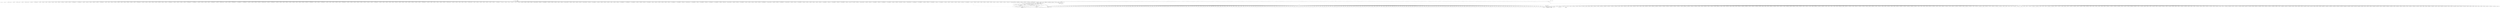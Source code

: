 digraph "0_ImageMagick_56d6e20de489113617cbbddaf41e92600a34db22@pointer" {
"1003172" [label="(Call,LocaleCompare(keyword,\"x\"))"];
"1003003" [label="(Call,keyword=(const char *) attributes[i++])"];
"1003005" [label="(Call,(const char *) attributes[i++])"];
"1002984" [label="(Call,attributes != (const xmlChar **) NULL)"];
"1000185" [label="(MethodParameterIn,const xmlChar **attributes)"];
"1002986" [label="(Call,(const xmlChar **) NULL)"];
"1002948" [label="(Call,(Image *) NULL)"];
"1000237" [label="(Call,(char *) NULL)"];
"1000232" [label="(Call,(const char *) NULL)"];
"1000230" [label="(Call,keyword=(const char *) NULL)"];
"1003171" [label="(Call,LocaleCompare(keyword,\"x\") == 0)"];
"1003201" [label="(Call,ThrowMSLException(OptionError,\"UnrecognizedAttribute\",\n                    keyword))"];
"1003058" [label="(Call,ThrowMSLException(OptionError,\"UnrecognizedAttribute\",\n                    keyword))"];
"1003104" [label="(Call,ThrowMSLException(OptionError,\"UnrecognizedAttribute\",\n                    keyword))"];
"1003162" [label="(Call,ThrowMSLException(OptionError,\"UnrecognizedAttribute\",\n                    keyword))"];
"1003240" [label="(Call,ThrowMSLException(OptionError,\"UnrecognizedAttribute\",\n                    keyword))"];
"1003247" [label="(Call,ThrowMSLException(OptionError,\"UnrecognizedAttribute\",\n                    keyword))"];
"1008599" [label="(Call,(const char *) attributes[i])"];
"1005355" [label="(Call,LocaleCompare(keyword,\"encoding\"))"];
"1018046" [label="(Call,(Image*) NULL)"];
"1017467" [label="(Call,(Image *) NULL)"];
"1003060" [label="(Literal,\"UnrecognizedAttribute\")"];
"1017623" [label="(Call,(const char *) attributes[i])"];
"1006461" [label="(Call,(const char *) attributes[i])"];
"1014935" [label="(Call,(const char *) attributes[i++])"];
"1002795" [label="(Call,LocaleCompare(keyword,\"height\"))"];
"1008311" [label="(Call,SetMSLAttributes(msl_info,keyword,value))"];
"1014502" [label="(Call,(Image *) NULL)"];
"1018943" [label="(Call,attributes != (const xmlChar **) NULL)"];
"1003100" [label="(Call,(char **) NULL)"];
"1004484" [label="(Call,(const char *) attributes[i++])"];
"1014729" [label="(Call,(const xmlChar *) NULL)"];
"1006556" [label="(Call,ThrowMSLException(OptionError,\"UnrecognizedAttribute\",\n                    keyword))"];
"1016655" [label="(Call,LocaleCompare(keyword,\"sigma\"))"];
"1001198" [label="(Call,LocaleCompare(keyword,\"text\"))"];
"1008967" [label="(Call,LocaleCompare(keyword,\"image\"))"];
"1006772" [label="(Call,attributes[i] != (const xmlChar *) NULL)"];
"1000234" [label="(Identifier,NULL)"];
"1009820" [label="(Call,(const xmlChar *) NULL)"];
"1016133" [label="(Call,(const char *) NULL)"];
"1005377" [label="(Call,LocaleCompare(keyword, \"fill\"))"];
"1003342" [label="(Call,(const xmlChar *) NULL)"];
"1008856" [label="(Call,(Image *) NULL)"];
"1003249" [label="(Literal,\"UnrecognizedAttribute\")"];
"1004334" [label="(Call,(const xmlChar *) NULL)"];
"1019519" [label="(Call,LocaleCompare(keyword,\"filename\"))"];
"1019473" [label="(Call,attributes[i] != (const xmlChar *) NULL)"];
"1007309" [label="(Call,LocaleCompare(keyword, \"fill\"))"];
"1003173" [label="(Identifier,keyword)"];
"1010496" [label="(Call,LocaleCompare(keyword,\"radius\"))"];
"1004223" [label="(Call,(Image *) NULL)"];
"1014856" [label="(Call,(Image *) NULL)"];
"1001578" [label="(Call,(const xmlChar *) NULL)"];
"1014978" [label="(Call,(char **) NULL)"];
"1003329" [label="(Call,attributes != (const xmlChar **) NULL)"];
"1014133" [label="(Call,LocaleCompare(keyword,\"support\"))"];
"1002983" [label="(ControlStructure,if (attributes != (const xmlChar **) NULL))"];
"1007963" [label="(Call,attributes[i] != (const xmlChar *) NULL)"];
"1004977" [label="(Call,attributes[i] != (const xmlChar *) NULL)"];
"1003058" [label="(Call,ThrowMSLException(OptionError,\"UnrecognizedAttribute\",\n                    keyword))"];
"1017066" [label="(Call,LocaleCompare(keyword,\"geometry\"))"];
"1004729" [label="(Call,(const xmlChar *) NULL)"];
"1015625" [label="(Call,LocaleCompare(keyword,\"geometry\"))"];
"1009144" [label="(Call,(const char *) attributes[i])"];
"1006286" [label="(Call,LocaleCompare(keyword,\"geometry\"))"];
"1010004" [label="(Call,LocaleCompare(keyword,\"whiteness\"))"];
"1012873" [label="(Call,(const char *) attributes[i++])"];
"1010794" [label="(Call,attributes[i] != (const xmlChar *) NULL)"];
"1011528" [label="(Call,LocaleCompare(keyword,\"affine\"))"];
"1001259" [label="(Call,LocaleCompare(keyword, \"undercolor\"))"];
"1008628" [label="(Call,(char **) NULL)"];
"1018781" [label="(Call,(Image *) NULL)"];
"1001605" [label="(Call,(const char *) attributes[i])"];
"1003476" [label="(Call,(Image *) NULL)"];
"1005917" [label="(Call,LocaleCompare(keyword, \"undercolor\"))"];
"1000279" [label="(Call,(Image *) NULL)"];
"1019173" [label="(Call,(char **) NULL)"];
"1018251" [label="(Call,(Image*) NULL)"];
"1005603" [label="(Call,(char **) NULL)"];
"1001764" [label="(Call,(const char *) attributes[i++])"];
"1006818" [label="(Call,ThrowMSLException(OptionError,\"UnrecognizedAttribute\",\n                    keyword))"];
"1008642" [label="(Call,LocaleCompare(keyword,\"gamma\"))"];
"1008429" [label="(Call,LocaleCompare(keyword,\"geometry\"))"];
"1018952" [label="(Call,attributes[i] != (const xmlChar *) NULL)"];
"1006241" [label="(Call,(const xmlChar *) NULL)"];
"1000855" [label="(Call,LocaleCompare(keyword,\"geometry\"))"];
"1000950" [label="(Call,LocaleCompare(keyword,\"rotate\"))"];
"1018038" [label="(Call,ThrowMSLException(OptionError,\"UnrecognizedAttribute\",keyword))"];
"1017032" [label="(Call,(const char *) attributes[i++])"];
"1014011" [label="(Call,(const char *) attributes[i++])"];
"1010704" [label="(Call,LocaleCompare(keyword,\"fill\"))"];
"1018301" [label="(Call,ThrowMSLException(OptionError,\"Missing stereo image\",keyword))"];
"1012993" [label="(Call,(Image *) NULL)"];
"1017221" [label="(Call,(Image *) NULL)"];
"1003024" [label="(Call,(const char *) attributes[i])"];
"1002102" [label="(Call,LocaleCompare(keyword, \"fill\"))"];
"1019184" [label="(Call,ThrowMSLException(OptionError,\"UnrecognizedAttribute\",keyword))"];
"1019164" [label="(Call,LocaleCompare(keyword,\"threshold\"))"];
"1003002" [label="(Block,)"];
"1018373" [label="(Call,(const char *) attributes[i])"];
"1003059" [label="(Identifier,OptionError)"];
"1000529" [label="(Call,attributes[i] != (const xmlChar *) NULL)"];
"1014248" [label="(Call,(Image *) NULL)"];
"1007724" [label="(Call,(char **) NULL)"];
"1007223" [label="(Call,(const xmlChar *) NULL)"];
"1016717" [label="(Call,ThrowMSLException(OptionError,\"UnrecognizedAttribute\",\n                    keyword))"];
"1002993" [label="(Call,attributes[i] != (const xmlChar *) NULL)"];
"1004615" [label="(Call,LocaleCompare(keyword,\"y\"))"];
"1009893" [label="(Call,(char **) NULL)"];
"1004956" [label="(Call,(Image *) NULL)"];
"1000758" [label="(Call,LocaleCompare(keyword,\"density\"))"];
"1005986" [label="(Call,LocaleCompare(keyword,\"y\"))"];
"1014083" [label="(Call,LocaleCompare(keyword,\"geometry\"))"];
"1015374" [label="(Call,LocaleCompare(keyword,\"height\"))"];
"1016673" [label="(Call,LocaleCompare(keyword,\"x\"))"];
"1014663" [label="(Call,(Image *) NULL)"];
"1006434" [label="(Call,(const xmlChar *) NULL)"];
"1013026" [label="(Call,(const char *) attributes[i++])"];
"1016633" [label="(Call,LocaleCompare(keyword,\"opacity\"))"];
"1016244" [label="(Call,SetMSLAttributes(msl_info,keyword,value))"];
"1002331" [label="(Call,(const xmlChar *) NULL)"];
"1008729" [label="(Call,(Image *) NULL)"];
"1015066" [label="(Call,(Image *) NULL)"];
"1003572" [label="(Call,LocaleCompare(keyword,\"channel\"))"];
"1007077" [label="(Call,attributes[i] != (const xmlChar *) NULL)"];
"1006523" [label="(Call,(char **) NULL)"];
"1002406" [label="(Call,LocaleCompare(keyword,\"opacity\"))"];
"1014268" [label="(Call,attributes != (const xmlChar **) NULL)"];
"1002499" [label="(Call,(Image *) NULL)"];
"1017534" [label="(Call,ThrowMSLException(OptionError,\"UnrecognizedAttribute\",\n                    keyword))"];
"1009570" [label="(Call,ThrowMSLException(OptionError,\"UnrecognizedAttribute\",\n                    keyword))"];
"1012861" [label="(Call,attributes[i] != (const xmlChar *) NULL)"];
"1019031" [label="(Call,(const char *) NULL)"];
"1013260" [label="(Call,attributes[i] != (const xmlChar *) NULL)"];
"1017114" [label="(Call,LocaleCompare(keyword,\"width\"))"];
"1003202" [label="(Identifier,OptionError)"];
"1009162" [label="(Call,LocaleCompare(keyword,\"bordercolor\"))"];
"1008883" [label="(Call,attributes[i] != (const xmlChar *) NULL)"];
"1009667" [label="(Call,attributes[i] != (const xmlChar *) NULL)"];
"1010906" [label="(Call,attributes[i] != (const xmlChar *) NULL)"];
"1007655" [label="(Call,attributes != (const xmlChar **) NULL)"];
"1007668" [label="(Call,(const xmlChar *) NULL)"];
"1005116" [label="(Call,(const char *) attributes[i++])"];
"1007621" [label="(Call,(Image *) NULL)"];
"1018821" [label="(Call,(Image *) NULL)"];
"1012770" [label="(Call,LocaleCompare(keyword,\"raise\"))"];
"1019118" [label="(Call,attributes[i] != (const xmlChar *) NULL)"];
"1013005" [label="(Call,attributes != (const xmlChar **) NULL)"];
"1000232" [label="(Call,(const char *) NULL)"];
"1011472" [label="(Call,(const xmlChar **) NULL)"];
"1013107" [label="(Call,(char **) NULL)"];
"1006479" [label="(Call,LocaleCompare(keyword,\"geometry\"))"];
"1013619" [label="(Call,attributes == (const xmlChar **) NULL)"];
"1007219" [label="(Call,attributes[i] != (const xmlChar *) NULL)"];
"1000235" [label="(Call,value=(char *) NULL)"];
"1017604" [label="(Call,(const char *) attributes[i++])"];
"1008762" [label="(Call,(const char *) attributes[i++])"];
"1009275" [label="(Call,LocaleCompare(keyword,\"opacity\"))"];
"1009373" [label="(Call,ThrowMSLException(OptionError,\"UnrecognizedAttribute\",\n                    keyword))"];
"1018560" [label="(Call,(Image *) NULL)"];
"1016302" [label="(Call,attributes[i] != (const xmlChar *) NULL)"];
"1006249" [label="(Call,(const char *) attributes[i++])"];
"1003448" [label="(Call,(const char *) NULL)"];
"1015731" [label="(Call,attributes == (const xmlChar **) NULL)"];
"1000307" [label="(Call,(const xmlChar *) NULL)"];
"1010825" [label="(Call,(const char *) attributes[i])"];
"1003039" [label="(Block,)"];
"1008874" [label="(Call,attributes != (const xmlChar **) NULL)"];
"1019122" [label="(Call,(const xmlChar *) NULL)"];
"1002861" [label="(Call,LocaleCompare(keyword,\"y\"))"];
"1017353" [label="(Call,LocaleCompare(keyword,\"x\"))"];
"1008651" [label="(Call,(char **) NULL)"];
"1010806" [label="(Call,(const char *) attributes[i++])"];
"1017596" [label="(Call,(const xmlChar *) NULL)"];
"1002533" [label="(Call,(const char *) attributes[i++])"];
"1002705" [label="(Call,attributes[i] != (const xmlChar *) NULL)"];
"1007108" [label="(Call,(const char *) attributes[i])"];
"1017492" [label="(Call,(const xmlChar *) NULL)"];
"1003350" [label="(Call,(const char *) attributes[i++])"];
"1017427" [label="(Call,(Image *) NULL)"];
"1015276" [label="(Call,(Image *) NULL)"];
"1009954" [label="(Call,LocaleCompare(keyword,\"lightness\"))"];
"1009698" [label="(Call,(const char *) attributes[i])"];
"1018149" [label="(Call,(const xmlChar *) NULL)"];
"1005095" [label="(Call,attributes != (const xmlChar **) NULL)"];
"1004549" [label="(Call,LocaleCompare(keyword,\"height\"))"];
"1008160" [label="(Call,(const xmlChar *) NULL)"];
"1009907" [label="(Call,LocaleCompare(keyword,\"factor\"))"];
"1000185" [label="(MethodParameterIn,const xmlChar **attributes)"];
"1004968" [label="(Call,attributes != (const xmlChar **) NULL)"];
"1011752" [label="(Call,LocaleCompare(keyword, \"fill\"))"];
"1019108" [label="(Call,attributes == (const xmlChar **) NULL)"];
"1000541" [label="(Call,(const char *) attributes[i++])"];
"1016551" [label="(Call,attributes[i] != (const xmlChar *) NULL)"];
"1011228" [label="(Call,(const xmlChar *) NULL)"];
"1011479" [label="(Call,attributes[i] != (const xmlChar *) NULL)"];
"1017254" [label="(Call,(const char *) attributes[i++])"];
"1006803" [label="(Call,(const char *) attributes[i])"];
"1010626" [label="(Call,(const xmlChar *) NULL)"];
"1013264" [label="(Call,(const xmlChar *) NULL)"];
"1018710" [label="(Call,(char **) NULL)"];
"1015773" [label="(Call,(const char *) attributes[i])"];
"1004756" [label="(Call,(const char *) attributes[i])"];
"1007056" [label="(Call,(Image *) NULL)"];
"1018629" [label="(Call,(Image *) NULL)"];
"1012008" [label="(Call,(char **) NULL)"];
"1003418" [label="(Call,LocaleCompare(keyword,\"image\"))"];
"1004774" [label="(Call,LocaleCompare(keyword,\"display\"))"];
"1007738" [label="(Call,LocaleCompare(keyword,\"channel\"))"];
"1014598" [label="(Call,LocaleCompare(keyword,\"x\"))"];
"1003111" [label="(Block,)"];
"1017908" [label="(Call,(Image*) NULL)"];
"1005023" [label="(Call,ThrowMSLException(OptionError,\"UnrecognizedAttribute\",\n                    keyword))"];
"1001565" [label="(Call,attributes != (const xmlChar **) NULL)"];
"1010106" [label="(Call,attributes[i] != (const xmlChar *) NULL)"];
"1006586" [label="(Call,(Image *) NULL)"];
"1010507" [label="(Call,(char **) NULL)"];
"1004701" [label="(Call,(Image *) NULL)"];
"1010304" [label="(Call,(const char *) attributes[i])"];
"1010155" [label="(Call,LocaleCompare(keyword,\"channel\"))"];
"1008568" [label="(Call,attributes == (const xmlChar **) NULL)"];
"1010285" [label="(Call,(const char *) attributes[i++])"];
"1003387" [label="(Call,LocaleCompare(keyword,\"compose\"))"];
"1008556" [label="(Call,(Image *) NULL)"];
"1009188" [label="(Call,LocaleCompare(keyword,\"fuzz\"))"];
"1017020" [label="(Call,attributes[i] != (const xmlChar *) NULL)"];
"1017972" [label="(Call,(const char *) attributes[i])"];
"1001983" [label="(Call,(Image *) NULL)"];
"1001867" [label="(Call,LocaleCompare(keyword,\"radius\"))"];
"1017944" [label="(Call,(const xmlChar *) NULL)"];
"1008486" [label="(Call,(Image *) NULL)"];
"1000385" [label="(Call,LocaleCompare(keyword,\"noise\"))"];
"1018416" [label="(Call,(Image *) NULL)"];
"1013153" [label="(Call,(Image *) NULL)"];
"1005104" [label="(Call,attributes[i] != (const xmlChar *) NULL)"];
"1002754" [label="(Call,LocaleCompare(keyword,\"geometry\"))"];
"1002817" [label="(Call,LocaleCompare(keyword,\"width\"))"];
"1002950" [label="(Identifier,NULL)"];
"1004737" [label="(Call,(const char *) attributes[i++])"];
"1002567" [label="(Call,LocaleCompare(keyword,\"radius\"))"];
"1018754" [label="(Call,ThrowMSLException(OptionError,\"UnrecognizedAttribute\",\n                    keyword))"];
"1004321" [label="(Call,attributes != (const xmlChar **) NULL)"];
"1003179" [label="(Identifier,geometry)"];
"1007796" [label="(Call,(char **) NULL)"];
"1019259" [label="(Call,(const char *) attributes[i++])"];
"1009457" [label="(Call,attributes != (const xmlChar **) NULL)"];
"1018177" [label="(Call,(const char *) attributes[i])"];
"1007451" [label="(Call,LocaleCompare(keyword,\"outer\"))"];
"1015555" [label="(Call,(const char *) attributes[i])"];
"1003174" [label="(Literal,\"x\")"];
"1015787" [label="(Call,LocaleCompare(keyword,\"clip-mask\"))"];
"1014913" [label="(Call,attributes == (const xmlChar **) NULL)"];
"1009104" [label="(Call,attributes != (const xmlChar **) NULL)"];
"1010545" [label="(Call,(Image *) NULL)"];
"1004476" [label="(Call,(const xmlChar *) NULL)"];
"1005333" [label="(Call,LocaleCompare(keyword,\"density\"))"];
"1007473" [label="(Call,LocaleCompare(keyword,\"width\"))"];
"1018888" [label="(Call,ThrowMSLException(OptionError,\"UnrecognizedAttribute\",\n                    keyword))"];
"1004443" [label="(Call,(Image *) NULL)"];
"1005702" [label="(Call,(char **) NULL)"];
"1011909" [label="(Call,(char **) NULL)"];
"1003208" [label="(Block,)"];
"1010896" [label="(Call,attributes == (const xmlChar **) NULL)"];
"1000417" [label="(Call,ThrowMSLException(OptionError,\"UnrecognizedAttribute\",\n                    keyword))"];
"1017641" [label="(Call,LocaleCompare(keyword,\"geometry\"))"];
"1018983" [label="(Call,(const char *) attributes[i])"];
"1015941" [label="(Call,LocaleCompare(keyword,\"density\"))"];
"1016018" [label="(Call,LocaleCompare(keyword, \"opacity\"))"];
"1006679" [label="(Call,(const char *) attributes[i])"];
"1009559" [label="(Call,(char **) NULL)"];
"1009478" [label="(Call,(const char *) attributes[i++])"];
"1016998" [label="(Call,(Image *) NULL)"];
"1002839" [label="(Call,LocaleCompare(keyword,\"x\"))"];
"1016530" [label="(Call,(Image *) NULL)"];
"1006005" [label="(Call,ThrowMSLException(OptionError,\"UnrecognizedAttribute\",\n                    keyword))"];
"1005008" [label="(Call,(const char *) attributes[i])"];
"1005566" [label="(Call,(char **) NULL)"];
"1008004" [label="(Call,LocaleCompare(keyword,\"height\"))"];
"1014635" [label="(Call,ThrowMSLException(OptionError,\"UnrecognizedAttribute\",keyword))"];
"1002635" [label="(Call,(Image *) NULL)"];
"1002016" [label="(Call,(const xmlChar *) NULL)"];
"1017744" [label="(Call,(const xmlChar *) NULL)"];
"1007713" [label="(Call,LocaleCompare(keyword,\"blue\"))"];
"1004884" [label="(Call,(const char *) attributes[i])"];
"1010188" [label="(Call,LocaleCompare(keyword,\"gray\"))"];
"1014829" [label="(Call,ThrowMSLException(OptionError,\"UnrecognizedAttribute\",\n                    keyword))"];
"1002880" [label="(Call,ThrowMSLException(OptionError,\"UnrecognizedAttribute\",\n                    keyword))"];
"1008355" [label="(Call,attributes[i] != (const xmlChar *) NULL)"];
"1018873" [label="(Call,(const char *) attributes[i])"];
"1003163" [label="(Identifier,OptionError)"];
"1015288" [label="(Call,attributes != (const xmlChar **) NULL)"];
"1003211" [label="(Call,LocaleCompare(keyword,\"y\"))"];
"1004306" [label="(Call,(Image *) NULL)"];
"1013999" [label="(Call,attributes[i] != (const xmlChar *) NULL)"];
"1004503" [label="(Call,(const char *) attributes[i])"];
"1018135" [label="(Call,attributes == (const xmlChar **) NULL)"];
"1009466" [label="(Call,attributes[i] != (const xmlChar *) NULL)"];
"1016293" [label="(Call,attributes != (const xmlChar **) NULL)"];
"1003989" [label="(Call,(Image *) NULL)"];
"1012916" [label="(Call,(char *) NULL)"];
"1002451" [label="(Call,(Image *) NULL)"];
"1016458" [label="(Call,ThrowMSLException(OptionError,\"UnrecognizedAttribute\",\n                    keyword))"];
"1003042" [label="(Call,LocaleCompare(keyword,\"bordercolor\"))"];
"1003106" [label="(Literal,\"UnrecognizedAttribute\")"];
"1006330" [label="(Call,(char **) NULL)"];
"1003169" [label="(Block,)"];
"1017789" [label="(Call,LocaleCompare(keyword,\"geometry\"))"];
"1003735" [label="(Call,LocaleCompare(keyword,\"mask\"))"];
"1000936" [label="(Call,(char **) NULL)"];
"1004989" [label="(Call,(const char *) attributes[i++])"];
"1006216" [label="(Call,(Image *) NULL)"];
"1008367" [label="(Call,(const char *) attributes[i++])"];
"1002061" [label="(Call,LocaleCompare(keyword,\"compose\"))"];
"1016823" [label="(Call,attributes != (const xmlChar **) NULL)"];
"1000959" [label="(Call,(char **) NULL)"];
"1011491" [label="(Call,(const char *) attributes[i++])"];
"1000533" [label="(Call,(const xmlChar *) NULL)"];
"1018113" [label="(Call,(Image*) NULL)"];
"1004330" [label="(Call,attributes[i] != (const xmlChar *) NULL)"];
"1005430" [label="(Call,LocaleCompare(keyword,\"geometry\"))"];
"1013798" [label="(Call,ThrowMSLException(OptionError,\"UnrecognizedAttribute\",keyword))"];
"1013667" [label="(Call,(const char *) attributes[i])"];
"1003241" [label="(Identifier,OptionError)"];
"1000315" [label="(Call,(const char *) attributes[i++])"];
"1005726" [label="(Call,(char **) NULL)"];
"1018494" [label="(Call,LocaleCompare(keyword,\"indexes\"))"];
"1017685" [label="(Call,ThrowMSLException(OptionError,\"UnrecognizedAttribute\",\n                    keyword))"];
"1003251" [label="(ControlStructure,break;)"];
"1012865" [label="(Call,(const xmlChar *) NULL)"];
"1017564" [label="(Call,(Image *) NULL)"];
"1009515" [label="(Call,LocaleCompare(keyword,\"geometry\"))"];
"1019001" [label="(Call,LocaleCompare(keyword,\"image\"))"];
"1008346" [label="(Call,attributes != (const xmlChar **) NULL)"];
"1013501" [label="(Call,LocaleCompare(keyword,\"x\"))"];
"1015346" [label="(Call,LocaleCompare(keyword,\"geometry\"))"];
"1003248" [label="(Identifier,OptionError)"];
"1014111" [label="(Call,LocaleCompare(keyword,\"height\"))"];
"1012707" [label="(Call,LocaleCompare(keyword,\"geometry\"))"];
"1007182" [label="(Call,(Image *) NULL)"];
"1004099" [label="(Call,LocaleCompare(keyword,\"x\"))"];
"1017519" [label="(Call,(const char *) attributes[i])"];
"1012748" [label="(Call,LocaleCompare(keyword,\"height\"))"];
"1016902" [label="(Call,LocaleCompare(keyword,\"sigma\"))"];
"1018321" [label="(Call,(Image *) NULL)"];
"1001783" [label="(Call,(const char *) attributes[i])"];
"1012970" [label="(Call,SetMSLAttributes(msl_info,keyword,value))"];
"1004463" [label="(Call,attributes != (const xmlChar **) NULL)"];
"1008334" [label="(Call,(Image *) NULL)"];
"1019463" [label="(Call,attributes == (const xmlChar **) NULL)"];
"1014277" [label="(Call,attributes[i] != (const xmlChar *) NULL)"];
"1002425" [label="(Call,ThrowMSLException(OptionError,\"UnrecognizedAttribute\",\n                    keyword))"];
"1007967" [label="(Call,(const xmlChar *) NULL)"];
"1017364" [label="(Call,(char **) NULL)"];
"1010414" [label="(Call,attributes[i] != (const xmlChar *) NULL)"];
"1002997" [label="(Call,(const xmlChar *) NULL)"];
"1009658" [label="(Call,attributes != (const xmlChar **) NULL)"];
"1003105" [label="(Identifier,OptionError)"];
"1004593" [label="(Call,LocaleCompare(keyword,\"x\"))"];
"1008932" [label="(Call,LocaleCompare(keyword,\"dither\"))"];
"1015515" [label="(Call,attributes != (const xmlChar **) NULL)"];
"1003065" [label="(Block,)"];
"1010518" [label="(Call,ThrowMSLException(OptionError,\"UnrecognizedAttribute\",\n                    keyword))"];
"1014556" [label="(Call,(const char *) attributes[i])"];
"1014003" [label="(Call,(const xmlChar *) NULL)"];
"1001731" [label="(Call,(Image *) NULL)"];
"1014048" [label="(Call,LocaleCompare(keyword,\"filter\"))"];
"1008781" [label="(Call,(const char *) attributes[i])"];
"1015487" [label="(Call,(Image *) NULL)"];
"1017378" [label="(Call,LocaleCompare(keyword,\"y\"))"];
"1013272" [label="(Call,(const char *) attributes[i++])"];
"1011255" [label="(Call,(const char *) attributes[i])"];
"1004853" [label="(Call,attributes[i] != (const xmlChar *) NULL)"];
"1014528" [label="(Call,(const xmlChar *) NULL)"];
"1003240" [label="(Call,ThrowMSLException(OptionError,\"UnrecognizedAttribute\",\n                    keyword))"];
"1003765" [label="(Call,(const char *) NULL)"];
"1003943" [label="(Call,(char **) NULL)"];
"1010418" [label="(Call,(const xmlChar *) NULL)"];
"1013481" [label="(Call,LocaleCompare(keyword,\"width\"))"];
"1010884" [label="(Call,(Image *) NULL)"];
"1002239" [label="(Call,(Image *) NULL)"];
"1001801" [label="(Call,LocaleCompare(keyword,\"channel\"))"];
"1001328" [label="(Call,LocaleCompare(keyword,\"y\"))"];
"1003061" [label="(Identifier,keyword)"];
"1007492" [label="(Call,ThrowMSLException(OptionError,\"UnrecognizedAttribute\",\n                    keyword))"];
"1017740" [label="(Call,attributes[i] != (const xmlChar *) NULL)"];
"1008590" [label="(Call,(const char *) attributes[i++])"];
"1012662" [label="(Call,(const xmlChar *) NULL)"];
"1007407" [label="(Call,LocaleCompare(keyword,\"height\"))"];
"1015753" [label="(Call,(const char *) attributes[i++])"];
"1010097" [label="(Call,attributes != (const xmlChar **) NULL)"];
"1012851" [label="(Call,attributes == (const xmlChar **) NULL)"];
"1016362" [label="(Call,(char **) NULL)"];
"1014756" [label="(Call,(const char *) attributes[i])"];
"1001752" [label="(Call,attributes[i] != (const xmlChar *) NULL)"];
"1006237" [label="(Call,attributes[i] != (const xmlChar *) NULL)"];
"1003800" [label="(Call,LocaleCompare(keyword,\"opacity\"))"];
"1017986" [label="(Call,LocaleCompare(keyword,\"image\"))"];
"1006639" [label="(Call,attributes != (const xmlChar **) NULL)"];
"1012907" [label="(Call,LocaleCompare(keyword,\"filename\"))"];
"1010922" [label="(Call,(const char *) attributes[i++])"];
"1011324" [label="(Call,LocaleCompare(keyword,\"dither\"))"];
"1013755" [label="(Call,LocaleCompare(keyword,\"x-resolution\"))"];
"1016376" [label="(Call,LocaleCompare(keyword,\"elevation\"))"];
"1003720" [label="(Call,LocaleCompare(keyword,\"image\"))"];
"1004832" [label="(Call,(Image *) NULL)"];
"1018641" [label="(Call,attributes != (const xmlChar **) NULL)"];
"1002942" [label="(Call,msl_info->image[n] == (Image *) NULL)"];
"1002213" [label="(Call,ThrowMSLException(OptionError,\"UnrecognizedAttribute\",\n                    keyword))"];
"1010110" [label="(Call,(const xmlChar *) NULL)"];
"1006931" [label="(Call,(Image *) NULL)"];
"1012230" [label="(Call,LocaleCompare(keyword,\"weight\"))"];
"1013929" [label="(Call,(Image *) NULL)"];
"1009203" [label="(Call,(char **) NULL)"];
"1014785" [label="(Call,(char **) NULL)"];
"1000303" [label="(Call,attributes[i] != (const xmlChar *) NULL)"];
"1007941" [label="(Call,(Image *) NULL)"];
"1005838" [label="(Call,LocaleCompare(keyword,\"text\"))"];
"1003532" [label="(Call,(const char *) attributes[i])"];
"1008404" [label="(Call,LocaleCompare(keyword,\"amount\"))"];
"1007810" [label="(Call,LocaleCompare(keyword,\"red\"))"];
"1016698" [label="(Call,LocaleCompare(keyword,\"y\"))"];
"1008887" [label="(Call,(const xmlChar *) NULL)"];
"1009470" [label="(Call,(const xmlChar *) NULL)"];
"1003068" [label="(Call,LocaleCompare(keyword,\"fill\"))"];
"1019247" [label="(Call,attributes[i] != (const xmlChar *) NULL)"];
"1012658" [label="(Call,attributes[i] != (const xmlChar *) NULL)"];
"1003369" [label="(Call,(const char *) attributes[i])"];
"1019547" [label="(Call,SetMSLAttributes(msl_info,keyword,value))"];
"1006430" [label="(Call,attributes[i] != (const xmlChar *) NULL)"];
"1011900" [label="(Call,LocaleCompare(keyword,\"rotate\"))"];
"1008619" [label="(Call,LocaleCompare(keyword,\"black\"))"];
"1002717" [label="(Call,(const char *) attributes[i++])"];
"1003958" [label="(Call,LocaleCompare(keyword,\"tile\"))"];
"1002012" [label="(Call,attributes[i] != (const xmlChar *) NULL)"];
"1009113" [label="(Call,attributes[i] != (const xmlChar *) NULL)"];
"1001892" [label="(Call,LocaleCompare(keyword,\"sigma\"))"];
"1015528" [label="(Call,(const xmlChar *) NULL)"];
"1010273" [label="(Call,attributes[i] != (const xmlChar *) NULL)"];
"1012893" [label="(Call,(const char *) attributes[i])"];
"1013778" [label="(Call,LocaleCompare(keyword,\"y-resolution\"))"];
"1003250" [label="(Identifier,keyword)"];
"1004660" [label="(Call,(Image *) NULL)"];
"1007771" [label="(Call,LocaleCompare(keyword,\"gamma\"))"];
"1014955" [label="(Call,(const char *) attributes[i])"];
"1003243" [label="(Identifier,keyword)"];
"1008202" [label="(Call,LocaleCompare(keyword,\"color\"))"];
"1017024" [label="(Call,(const xmlChar *) NULL)"];
"1018533" [label="(Call,ThrowMSLException(OptionError,\"UnrecognizedAttribute\",\n                    keyword))"];
"1010798" [label="(Call,(const xmlChar *) NULL)"];
"1017273" [label="(Call,(const char *) attributes[i])"];
"1009865" [label="(Call,LocaleCompare(keyword,\"blackness\"))"];
"1015745" [label="(Call,(const xmlChar *) NULL)"];
"1001306" [label="(Call,LocaleCompare(keyword,\"x\"))"];
"1010941" [label="(Call,(const char *) attributes[i])"];
"1008146" [label="(Call,attributes == (const xmlChar **) NULL)"];
"1017233" [label="(Call,attributes != (const xmlChar **) NULL)"];
"1016888" [label="(Call,(char **) NULL)"];
"1015396" [label="(Call,LocaleCompare(keyword,\"width\"))"];
"1012032" [label="(Call,(char **) NULL)"];
"1010653" [label="(Call,(const char *) attributes[i])"];
"1008582" [label="(Call,(const xmlChar *) NULL)"];
"1006268" [label="(Call,(const char *) attributes[i])"];
"1014737" [label="(Call,(const char *) attributes[i++])"];
"1009807" [label="(Call,attributes != (const xmlChar **) NULL)"];
"1003550" [label="(Call,LocaleCompare(keyword,\"blend\"))"];
"1016542" [label="(Call,attributes != (const xmlChar **) NULL)"];
"1014524" [label="(Call,attributes[i] != (const xmlChar *) NULL)"];
"1003932" [label="(Call,LocaleCompare(keyword,\"rotate\"))"];
"1002043" [label="(Call,(const char *) attributes[i])"];
"1000334" [label="(Call,(const char *) attributes[i])"];
"1001284" [label="(Call,LocaleCompare(keyword,\"weight\"))"];
"1010862" [label="(Call,ThrowMSLException(OptionError,\"UnrecognizedAttribute\",keyword))"];
"1003012" [label="(Identifier,attribute)"];
"1011730" [label="(Call,LocaleCompare(keyword,\"encoding\"))"];
"1013461" [label="(Call,LocaleCompare(keyword,\"height\"))"];
"1009445" [label="(Call,(Image *) NULL)"];
"1007231" [label="(Call,(const char *) attributes[i++])"];
"1001878" [label="(Call,(char **) NULL)"];
"1003003" [label="(Call,keyword=(const char *) attributes[i++])"];
"1006409" [label="(Call,(Image *) NULL)"];
"1009298" [label="(Call,LocaleCompare(keyword,\"x\"))"];
"1001942" [label="(Call,(Image *) NULL)"];
"1004472" [label="(Call,attributes[i] != (const xmlChar *) NULL)"];
"1019593" [label="(Call,value != NULL)"];
"1001743" [label="(Call,attributes != (const xmlChar **) NULL)"];
"1012274" [label="(Call,LocaleCompare(keyword,\"y\"))"];
"1001586" [label="(Call,(const char *) attributes[i++])"];
"1006228" [label="(Call,attributes != (const xmlChar **) NULL)"];
"1010137" [label="(Call,(const char *) attributes[i])"];
"1009780" [label="(Call,(Image *) NULL)"];
"1007089" [label="(Call,(const char *) attributes[i++])"];
"1015719" [label="(Call,(Image *) NULL)"];
"1019251" [label="(Call,(const xmlChar *) NULL)"];
"1006964" [label="(Call,(const char *) attributes[i++])"];
"1015164" [label="(Call,LocaleCompare(keyword,\"height\"))"];
"1013538" [label="(Call,ThrowMSLException(OptionError,\"UnrecognizedAttribute\",keyword))"];
"1004844" [label="(Call,attributes != (const xmlChar **) NULL)"];
"1015078" [label="(Call,attributes != (const xmlChar **) NULL)"];
"1014389" [label="(Call,LocaleCompare(keyword,\"y\"))"];
"1006368" [label="(Call,(Image *) NULL)"];
"1016351" [label="(Call,LocaleCompare(keyword,\"azimuth\"))"];
"1003204" [label="(Identifier,keyword)"];
"1005500" [label="(Call,LocaleCompare(keyword,\"points\"))"];
"1016845" [label="(Call,(const char *) attributes[i++])"];
"1009337" [label="(Call,LocaleCompare(keyword,\"y\"))"];
"1019225" [label="(Call,(Image *) NULL)"];
"1002948" [label="(Call,(Image *) NULL)"];
"1017583" [label="(Call,attributes != (const xmlChar **) NULL)"];
"1014774" [label="(Call,LocaleCompare(keyword,\"degrees\"))"];
"1016865" [label="(Call,(const char *) attributes[i])"];
"1000520" [label="(Call,attributes != (const xmlChar **) NULL)"];
"1006857" [label="(Call,(Image *) NULL)"];
"1012805" [label="(Call,LocaleCompare(keyword,\"width\"))"];
"1017094" [label="(Call,LocaleCompare(keyword,\"height\"))"];
"1004411" [label="(Call,ThrowMSLException(OptionError,\"UnrecognizedAttribute\",\n                    keyword))"];
"1017320" [label="(Call,LocaleCompare(keyword,\"geometry\"))"];
"1003004" [label="(Identifier,keyword)"];
"1014799" [label="(Call,LocaleCompare(keyword,\"geometry\"))"];
"1017719" [label="(Call,(Image *) NULL)"];
"1005964" [label="(Call,LocaleCompare(keyword,\"x\"))"];
"1000239" [label="(Identifier,NULL)"];
"1016582" [label="(Call,(const char *) attributes[i])"];
"1011200" [label="(Call,(Image *) NULL)"];
"1016401" [label="(Call,LocaleCompare(keyword,\"geometry\"))"];
"1011805" [label="(Call,LocaleCompare(keyword,\"geometry\"))"];
"1008895" [label="(Call,(const char *) attributes[i++])"];
"1002024" [label="(Call,(const char *) attributes[i++])"];
"1002525" [label="(Call,(const xmlChar *) NULL)"];
"1011960" [label="(Call,LocaleCompare(keyword,\"scale\"))"];
"1004865" [label="(Call,(const char *) attributes[i++])"];
"1014207" [label="(Call,(Image *) NULL)"];
"1013018" [label="(Call,(const xmlChar *) NULL)"];
"1017674" [label="(Call,(char **) NULL)"];
"1007695" [label="(Call,(const char *) attributes[i])"];
"1013096" [label="(Call,LocaleCompare(keyword,\"radius\"))"];
"1015186" [label="(Call,LocaleCompare(keyword,\"width\"))"];
"1002339" [label="(Call,(const char *) attributes[i++])"];
"1017242" [label="(Call,attributes[i] != (const xmlChar *) NULL)"];
"1002376" [label="(Call,LocaleCompare(keyword,\"fill\"))"];
"1013250" [label="(Call,attributes == (const xmlChar **) NULL)"];
"1008578" [label="(Call,attributes[i] != (const xmlChar *) NULL)"];
"1018449" [label="(Call,(const xmlChar *) NULL)"];
"1010622" [label="(Call,attributes[i] != (const xmlChar *) NULL)"];
"1004138" [label="(Call,LocaleCompare(keyword,\"y\"))"];
"1008081" [label="(Call,ThrowMSLException(OptionError,\"UnrecognizedAttribute\",keyword))"];
"1014308" [label="(Call,(const char *) attributes[i])"];
"1006512" [label="(Call,LocaleCompare(keyword,\"radius\"))"];
"1012824" [label="(Call,ThrowMSLException(OptionError,\"UnrecognizedAttribute\",\n                    keyword))"];
"1006421" [label="(Call,attributes != (const xmlChar **) NULL)"];
"1017752" [label="(Call,(const char *) attributes[i++])"];
"1003501" [label="(Call,attributes[i] != (const xmlChar *) NULL)"];
"1010264" [label="(Call,attributes != (const xmlChar **) NULL)"];
"1018354" [label="(Call,(const char *) attributes[i++])"];
"1000484" [label="(Call,(Image *) NULL)"];
"1008741" [label="(Call,attributes != (const xmlChar **) NULL)"];
"1008142" [label="(Call,(Image *) NULL)"];
"1010463" [label="(Call,LocaleCompare(keyword,\"geometry\"))"];
"1019279" [label="(Call,(const char *) attributes[i])"];
"1015536" [label="(Call,(const char *) attributes[i++])"];
"1009847" [label="(Call,(const char *) attributes[i])"];
"1007953" [label="(Call,attributes == (const xmlChar **) NULL)"];
"1017291" [label="(Call,LocaleCompare(keyword, \"fill\"))"];
"1002553" [label="(Call,(const char *) attributes[i])"];
"1014923" [label="(Call,attributes[i] != (const xmlChar *) NULL)"];
"1013695" [label="(Call,(char **) NULL)"];
"1010671" [label="(Call,LocaleCompare(keyword,\"channel\"))"];
"1004716" [label="(Call,attributes != (const xmlChar **) NULL)"];
"1010118" [label="(Call,(const char *) attributes[i++])"];
"1000236" [label="(Identifier,value)"];
"1000802" [label="(Call,LocaleCompare(keyword, \"fill\"))"];
"1005594" [label="(Call,LocaleCompare(keyword,\"rotate\"))"];
"1019326" [label="(Call,ThrowMSLException(OptionError,\"UnrecognizedAttribute\",keyword))"];
"1000294" [label="(Call,attributes != (const xmlChar **) NULL)"];
"1010734" [label="(Call,(char **) NULL)"];
"1015016" [label="(Call,(Image *) NULL)"];
"1016333" [label="(Call,(const char *) attributes[i])"];
"1002291" [label="(Call,(Image *) NULL)"];
"1008044" [label="(Call,LocaleCompare(keyword,\"width\"))"];
"1017500" [label="(Call,(const char *) attributes[i++])"];
"1018854" [label="(Call,(const char *) attributes[i++])"];
"1009940" [label="(Call,(char **) NULL)"];
"1014725" [label="(Call,attributes[i] != (const xmlChar *) NULL)"];
"1011886" [label="(Call,(char **) NULL)"];
"1018928" [label="(Call,(Image *) NULL)"];
"1013521" [label="(Call,LocaleCompare(keyword,\"y\"))"];
"1002511" [label="(Call,attributes != (const xmlChar **) NULL)"];
"1004981" [label="(Call,(const xmlChar *) NULL)"];
"1019505" [label="(Call,(const char *) attributes[i])"];
"1007975" [label="(Call,(const char *) attributes[i++])"];
"1006660" [label="(Call,(const char *) attributes[i++])"];
"1005108" [label="(Call,(const xmlChar *) NULL)"];
"1001550" [label="(Call,(Image *) NULL)"];
"1002984" [label="(Call,attributes != (const xmlChar **) NULL)"];
"1003203" [label="(Literal,\"UnrecognizedAttribute\")"];
"1013014" [label="(Call,attributes[i] != (const xmlChar *) NULL)"];
"1005059" [label="(Call,(Image *) NULL)"];
"1001680" [label="(Call,(Image *) NULL)"];
"1003165" [label="(Identifier,keyword)"];
"1015099" [label="(Call,(const char *) attributes[i++])"];
"1014969" [label="(Call,LocaleCompare(keyword,\"degrees\"))"];
"1016879" [label="(Call,LocaleCompare(keyword, \"radius\"))"];
"1007676" [label="(Call,(const char *) attributes[i++])"];
"1010082" [label="(Call,(Image *) NULL)"];
"1014989" [label="(Call,ThrowMSLException(OptionError,\"UnrecognizedAttribute\",keyword))"];
"1013238" [label="(Call,(Image *) NULL)"];
"1002576" [label="(Call,(char **) NULL)"];
"1013709" [label="(Call,LocaleCompare(keyword,\"geometry\"))"];
"1017397" [label="(Call,ThrowMSLException(OptionError,\"UnrecognizedAttribute\",\n                    keyword))"];
"1018445" [label="(Call,attributes[i] != (const xmlChar *) NULL)"];
"1015136" [label="(Call,LocaleCompare(keyword,\"geometry\"))"];
"1003166" [label="(ControlStructure,break;)"];
"1016833" [label="(Call,attributes[i] != (const xmlChar *) NULL)"];
"1016104" [label="(Call,LocaleCompare(keyword, \"page\"))"];
"1006983" [label="(Call,(const char *) attributes[i])"];
"1010613" [label="(Call,attributes != (const xmlChar **) NULL)"];
"1008359" [label="(Call,(const xmlChar *) NULL)"];
"1004361" [label="(Call,(const char *) attributes[i])"];
"1006442" [label="(Call,(const char *) attributes[i++])"];
"1011224" [label="(Call,attributes[i] != (const xmlChar *) NULL)"];
"1006537" [label="(Call,LocaleCompare(keyword,\"sigma\"))"];
"1014514" [label="(Call,attributes == (const xmlChar **) NULL)"];
"1018724" [label="(Call,LocaleCompare(keyword,\"geometry\"))"];
"1010634" [label="(Call,(const char *) attributes[i++])"];
"1013639" [label="(Call,(const xmlChar *) NULL)"];
"1010405" [label="(Call,attributes != (const xmlChar **) NULL)"];
"1012252" [label="(Call,LocaleCompare(keyword,\"x\"))"];
"1001623" [label="(Call,LocaleCompare(keyword,\"stack\"))"];
"1002985" [label="(Identifier,attributes)"];
"1008750" [label="(Call,attributes[i] != (const xmlChar *) NULL)"];
"1000352" [label="(Call,LocaleCompare(keyword,\"channel\"))"];
"1002906" [label="(Call,(Image *) NULL)"];
"1009990" [label="(Call,(char **) NULL)"];
"1013764" [label="(Call,(char **) NULL)"];
"1016947" [label="(Call,(Image *) NULL)"];
"1007984" [label="(Call,(const char *) attributes[i])"];
"1001347" [label="(Call,ThrowMSLException(OptionError,\"UnrecognizedAttribute\",\n                    keyword))"];
"1015584" [label="(Call,(char **) NULL)"];
"1015205" [label="(Call,ThrowMSLException(OptionError,\"UnrecognizedAttribute\",\n                    keyword))"];
"1012293" [label="(Call,ThrowMSLException(OptionError,\"UnrecognizedAttribute\",\n                    keyword))"];
"1018145" [label="(Call,attributes[i] != (const xmlChar *) NULL)"];
"1015524" [label="(Call,attributes[i] != (const xmlChar *) NULL)"];
"1016763" [label="(Call,(Image *) NULL)"];
"1011510" [label="(Call,(const char *) attributes[i])"];
"1013635" [label="(Call,attributes[i] != (const xmlChar *) NULL)"];
"1005942" [label="(Call,LocaleCompare(keyword,\"weight\"))"];
"1000925" [label="(Call,LocaleCompare(keyword,\"pointsize\"))"];
"1002521" [label="(Call,attributes[i] != (const xmlChar *) NULL)"];
"1004379" [label="(Call,LocaleCompare(keyword,\"sharpen\"))"];
"1008459" [label="(Call,ThrowMSLException(OptionError,\"UnrecognizedAttribute\",\n                    keyword))"];
"1014618" [label="(Call,LocaleCompare(keyword,\"y\"))"];
"1000560" [label="(Call,(const char *) attributes[i])"];
"1007821" [label="(Call,(char **) NULL)"];
"1017479" [label="(Call,attributes != (const xmlChar **) NULL)"];
"1013787" [label="(Call,(char **) NULL)"];
"1007210" [label="(Call,attributes != (const xmlChar **) NULL)"];
"1015301" [label="(Call,(const xmlChar *) NULL)"];
"1007268" [label="(Call,LocaleCompare(keyword,\"compose\"))"];
"1002986" [label="(Call,(const xmlChar **) NULL)"];
"1002263" [label="(Call,ThrowMSLException(OptionError,\"UnrecognizedElement\",(const char *) tag))"];
"1008415" [label="(Call,(char **) NULL)"];
"1009548" [label="(Call,LocaleCompare(keyword,\"radius\"))"];
"1005654" [label="(Call,LocaleCompare(keyword,\"scale\"))"];
"1016278" [label="(Call,(Image *) NULL)"];
"1006943" [label="(Call,attributes != (const xmlChar **) NULL)"];
"1011483" [label="(Call,(const xmlChar *) NULL)"];
"1003205" [label="(ControlStructure,break;)"];
"1018964" [label="(Call,(const char *) attributes[i++])"];
"1008665" [label="(Call,LocaleCompare(keyword,\"white\"))"];
"1002194" [label="(Call,LocaleCompare(keyword,\"width\"))"];
"1014142" [label="(Call,(char **) NULL)"];
"1003172" [label="(Call,LocaleCompare(keyword,\"x\"))"];
"1000443" [label="(Call,(Image *) NULL)"];
"1004342" [label="(Call,(const char *) attributes[i++])"];
"1019056" [label="(Call,ThrowMSLException(OptionError,\"UnrecognizedAttribute\",\n                    keyword))"];
"1011215" [label="(Call,attributes != (const xmlChar **) NULL)"];
"1018650" [label="(Call,attributes[i] != (const xmlChar *) NULL)"];
"1010784" [label="(Call,attributes == (const xmlChar **) NULL)"];
"1016387" [label="(Call,(char **) NULL)"];
"1017844" [label="(Call,ThrowMSLException(OptionError,\"UnrecognizedAttribute\",\n                    keyword))"];
"1003107" [label="(Identifier,keyword)"];
"1003162" [label="(Call,ThrowMSLException(OptionError,\"UnrecognizedAttribute\",\n                    keyword))"];
"1016837" [label="(Call,(const xmlChar *) NULL)"];
"1010587" [label="(Call,(Image *) NULL)"];
"1002991" [label="(Identifier,i)"];
"1011236" [label="(Call,(const char *) attributes[i++])"];
"1012670" [label="(Call,(const char *) attributes[i++])"];
"1018157" [label="(Call,(const char *) attributes[i++])"];
"1015309" [label="(Call,(const char *) attributes[i++])"];
"1009117" [label="(Call,(const xmlChar *) NULL)"];
"1017930" [label="(Call,attributes == (const xmlChar **) NULL)"];
"1014438" [label="(Call,(Image *) NULL)"];
"1002736" [label="(Call,(const char *) attributes[i])"];
"1018333" [label="(Call,attributes != (const xmlChar **) NULL)"];
"1018681" [label="(Call,(const char *) attributes[i])"];
"1008168" [label="(Call,(const char *) attributes[i++])"];
"1016563" [label="(Call,(const char *) attributes[i++])"];
"1003085" [label="(Call,LocaleCompare(keyword,\"fuzz\"))"];
"1011398" [label="(Call,LocaleCompare(keyword,\"treedepth\"))"];
"1018654" [label="(Call,(const xmlChar *) NULL)"];
"1003311" [label="(Call,(Image *) NULL)"];
"1008674" [label="(Call,(char **) NULL)"];
"1019237" [label="(Call,attributes == (const xmlChar **) NULL)"];
"1001574" [label="(Call,attributes[i] != (const xmlChar *) NULL)"];
"1018956" [label="(Call,(const xmlChar *) NULL)"];
"1003246" [label="(Block,)"];
"1017131" [label="(Call,ThrowMSLException(OptionError,\"UnrecognizedAttribute\",keyword))"];
"1007664" [label="(Call,attributes[i] != (const xmlChar *) NULL)"];
"1002696" [label="(Call,attributes != (const xmlChar **) NULL)"];
"1015087" [label="(Call,attributes[i] != (const xmlChar *) NULL)"];
"1013972" [label="(Call,(Image *) NULL)"];
"1006776" [label="(Call,(const xmlChar *) NULL)"];
"1018842" [label="(Call,attributes[i] != (const xmlChar *) NULL)"];
"1010026" [label="(Call,ThrowMSLException(OptionError,\"UnrecognizedAttribute\",\n                    keyword))"];
"1003164" [label="(Literal,\"UnrecognizedAttribute\")"];
"1017010" [label="(Call,attributes == (const xmlChar **) NULL)"];
"1014367" [label="(Call,LocaleCompare(keyword,\"x\"))"];
"1002988" [label="(Identifier,NULL)"];
"1003062" [label="(ControlStructure,break;)"];
"1006341" [label="(Call,ThrowMSLException(OptionError,\"UnrecognizedAttribute\",\n                    keyword))"];
"1001058" [label="(Call,(char **) NULL)"];
"1017592" [label="(Call,attributes[i] != (const xmlChar *) NULL)"];
"1001834" [label="(Call,LocaleCompare(keyword,\"geometry\"))"];
"1014536" [label="(Call,(const char *) attributes[i++])"];
"1001911" [label="(Call,ThrowMSLException(OptionError,\"UnrecognizedAttribute\",\n                    keyword))"];
"1016684" [label="(Call,(char **) NULL)"];
"1017488" [label="(Call,attributes[i] != (const xmlChar *) NULL)"];
"1007832" [label="(Call,ThrowMSLException(OptionError,\"UnrecognizedAttribute\",\n                    keyword))"];
"1001756" [label="(Call,(const xmlChar *) NULL)"];
"1003104" [label="(Call,ThrowMSLException(OptionError,\"UnrecognizedAttribute\",\n                    keyword))"];
"1003244" [label="(ControlStructure,break;)"];
"1013990" [label="(Call,attributes != (const xmlChar **) NULL)"];
"1018191" [label="(Call,LocaleCompare(keyword,\"image\"))"];
"1012689" [label="(Call,(const char *) attributes[i])"];
"1015573" [label="(Call,LocaleCompare(keyword,\"cluster-threshold\"))"];
"1018096" [label="(Call,ThrowMSLException(OptionError,\"MissingWatermarkImage\",keyword))"];
"1016314" [label="(Call,(const char *) attributes[i++])"];
"1002131" [label="(Call,LocaleCompare(keyword,\"geometry\"))"];
"1010015" [label="(Call,(char **) NULL)"];
"1003629" [label="(Call,LocaleCompare(keyword,\"geometry\"))"];
"1013118" [label="(Call,ThrowMSLException(OptionError,\"UnrecognizedAttribute\",\n                    keyword))"];
"1010393" [label="(Call,(Image *) NULL)"];
"1003513" [label="(Call,(const char *) attributes[i++])"];
"1014289" [label="(Call,(const char *) attributes[i++])"];
"1004725" [label="(Call,attributes[i] != (const xmlChar *) NULL)"];
"1009929" [label="(Call,LocaleCompare(keyword,\"hue\"))"];
"1006648" [label="(Call,attributes[i] != (const xmlChar *) NULL)"];
"1018457" [label="(Call,(const char *) attributes[i++])"];
"1000578" [label="(Call,LocaleCompare(keyword,\"affine\"))"];
"1009605" [label="(Call,(Image *) NULL)"];
"1006763" [label="(Call,attributes != (const xmlChar **) NULL)"];
"1004521" [label="(Call,LocaleCompare(keyword,\"geometry\"))"];
"1017822" [label="(Call,LocaleCompare(keyword,\"radius\"))"];
"1006627" [label="(Call,(Image *) NULL)"];
"1010277" [label="(Call,(const xmlChar *) NULL)"];
"1011470" [label="(Call,attributes != (const xmlChar **) NULL)"];
"1003201" [label="(Call,ThrowMSLException(OptionError,\"UnrecognizedAttribute\",\n                    keyword))"];
"1002318" [label="(Call,attributes != (const xmlChar **) NULL)"];
"1009081" [label="(Call,(Image *) NULL)"];
"1011708" [label="(Call,LocaleCompare(keyword,\"density\"))"];
"1014408" [label="(Call,ThrowMSLException(OptionError,\"UnrecognizedAttribute\",\n                    keyword))"];
"1017052" [label="(Call,(const char *) attributes[i])"];
"1018243" [label="(Call,ThrowMSLException(OptionError,\"UnrecognizedAttribute\",keyword))"];
"1007570" [label="(Call,(Image *) NULL)"];
"1002327" [label="(Call,attributes[i] != (const xmlChar *) NULL)"];
"1014281" [label="(Call,(const xmlChar *) NULL)"];
"1016811" [label="(Call,(Image *) NULL)"];
"1017663" [label="(Call,LocaleCompare(keyword,\"threshold\"))"];
"1003175" [label="(Literal,0)"];
"1006784" [label="(Call,(const char *) attributes[i++])"];
"1005153" [label="(Call,LocaleCompare(keyword,\"affine\"))"];
"1009876" [label="(Call,(char **) NULL)"];
"1004791" [label="(Call,ThrowMSLException(OptionError,\"UnrecognizedAttribute\",\n                    keyword))"];
"1010252" [label="(Call,(Image *) NULL)"];
"1017833" [label="(Call,(char **) NULL)"];
"1017871" [label="(Call,(Image *) NULL)"];
"1002607" [label="(Call,ThrowMSLException(OptionError,\"UnrecognizedAttribute\",keyword))"];
"1011875" [label="(Call,LocaleCompare(keyword,\"pointsize\"))"];
"1014156" [label="(Call,LocaleCompare(keyword,\"width\"))"];
"1000230" [label="(Call,keyword=(const char *) NULL)"];
"1004634" [label="(Call,ThrowMSLException(OptionError,\"UnrecognizedAttribute\",\n                    keyword))"];
"1011361" [label="(Call,LocaleCompare(keyword,\"measure\"))"];
"1006751" [label="(Call,(Image *) NULL)"];
"1009816" [label="(Call,attributes[i] != (const xmlChar *) NULL)"];
"1002590" [label="(Call,LocaleCompare(keyword,\"sigma\"))"];
"1019150" [label="(Call,(const char *) attributes[i])"];
"1006952" [label="(Call,attributes[i] != (const xmlChar *) NULL)"];
"1015741" [label="(Call,attributes[i] != (const xmlChar *) NULL)"];
"1013607" [label="(Call,(Image *) NULL)"];
"1001010" [label="(Call,LocaleCompare(keyword,\"scale\"))"];
"1010843" [label="(Call,LocaleCompare(keyword,\"output\"))"];
"1019293" [label="(Call,LocaleCompare(keyword,\"color\"))"];
"1016555" [label="(Call,(const xmlChar *) NULL)"];
"1010322" [label="(Call,LocaleCompare(keyword,\"channel\"))"];
"1019096" [label="(Call,(Image *) NULL)"];
"1003492" [label="(Call,attributes != (const xmlChar **) NULL)"];
"1018476" [label="(Call,(const char *) attributes[i])"];
"1001655" [label="(Call,ThrowMSLException(OptionError,\"UnrecognizedAttribute\",\n                    keyword))"];
"1015669" [label="(Call,(char **) NULL)"];
"1012853" [label="(Call,(const xmlChar **) NULL)"];
"1012205" [label="(Call,LocaleCompare(keyword, \"undercolor\"))"];
"1003114" [label="(Call,LocaleCompare(keyword,\"geometry\"))"];
"1010445" [label="(Call,(const char *) attributes[i])"];
"1015118" [label="(Call,(const char *) attributes[i])"];
"1009965" [label="(Call,(char **) NULL)"];
"1018436" [label="(Call,attributes != (const xmlChar **) NULL)"];
"1015415" [label="(Call,ThrowMSLException(OptionError,\"UnrecognizedAttribute\",\n                    keyword))"];
"1008156" [label="(Call,attributes[i] != (const xmlChar *) NULL)"];
"1016600" [label="(Call,LocaleCompare(keyword,\"geometry\"))"];
"1002709" [label="(Call,(const xmlChar *) NULL)"];
"1008246" [label="(Call,(Image *) NULL)"];
"1003247" [label="(Call,ThrowMSLException(OptionError,\"UnrecognizedAttribute\",\n                    keyword))"];
"1013647" [label="(Call,(const char *) attributes[i++])"];
"1015328" [label="(Call,(const char *) attributes[i])"];
"1003005" [label="(Call,(const char *) attributes[i++])"];
"1018342" [label="(Call,attributes[i] != (const xmlChar *) NULL)"];
"1017731" [label="(Call,attributes != (const xmlChar **) NULL)"];
"1008914" [label="(Call,(const char *) attributes[i])"];
"1019477" [label="(Call,(const xmlChar *) NULL)"];
"1010352" [label="(Call,ThrowMSLException(OptionError,\"UnrecognizedAttribute\",\n                    keyword))"];
"1019130" [label="(Call,(const char *) attributes[i++])"];
"1012626" [label="(Call,(Image *) NULL)"];
"1015235" [label="(Call,(Image *) NULL)"];
"1003338" [label="(Call,attributes[i] != (const xmlChar *) NULL)"];
"1001084" [label="(Call,(char **) NULL)"];
"1009284" [label="(Call,(char **) NULL)"];
"1003171" [label="(Call,LocaleCompare(keyword,\"x\") == 0)"];
"1014901" [label="(Call,(Image *) NULL)"];
"1003242" [label="(Literal,\"UnrecognizedAttribute\")"];
"1012144" [label="(Call,LocaleCompare(keyword,\"text\"))"];
"1013045" [label="(Call,(const char *) attributes[i])"];
"1004571" [label="(Call,LocaleCompare(keyword,\"width\"))"];
"1018833" [label="(Call,attributes != (const xmlChar **) NULL)"];
"1000186" [label="(Block,)"];
"1007429" [label="(Call,LocaleCompare(keyword,\"inner\"))"];
"1003007" [label="(Call,attributes[i++])"];
"1013306" [label="(Call,LocaleCompare(keyword,\"geometry\"))"];
"1014716" [label="(Call,attributes != (const xmlChar **) NULL)"];
"1009646" [label="(Call,(Image *) NULL)"];
"1016919" [label="(Call,ThrowMSLException(OptionError,\"UnrecognizedAttribute\",keyword))"];
"1017246" [label="(Call,(const xmlChar *) NULL)"];
"1007338" [label="(Call,LocaleCompare(keyword,\"geometry\"))"];
"1002676" [label="(Call,(Image *) NULL)"];
"1014326" [label="(Call,LocaleCompare(keyword,\"geometry\"))"];
"1002358" [label="(Call,(const char *) attributes[i])"];
"1011417" [label="(Call,ThrowMSLException(OptionError,\"UnrecognizedAttribute\",\n                    keyword))"];
"1015445" [label="(Call,(Image *) NULL)"];
"1014704" [label="(Call,(Image *) NULL)"];
"1019451" [label="(Call,(Image *) NULL)"];
"1019349" [label="(Call,(Image *) NULL)"];
"1018699" [label="(Call,LocaleCompare(keyword,\"degrees\"))"];
"1010220" [label="(Call,ThrowMSLException(OptionError,\"UnrecognizedAttribute\",\n                    keyword))"];
"1014175" [label="(Call,ThrowMSLException(OptionError,\"UnrecognizedAttribute\",\n                    keyword))"];
"1002172" [label="(Call,LocaleCompare(keyword,\"height\"))"];
"1009979" [label="(Call,LocaleCompare(keyword,\"saturation\"))"];
"1015658" [label="(Call,LocaleCompare(keyword,\"smoothing-threshold\"))"];
"1011273" [label="(Call,LocaleCompare(keyword,\"colors\"))"];
"1009125" [label="(Call,(const char *) attributes[i++])"];
"1013292" [label="(Call,(const char *) attributes[i])"];
"1000231" [label="(Identifier,keyword)"];
"1017771" [label="(Call,(const char *) attributes[i])"];
"1008685" [label="(Call,ThrowMSLException(OptionError,\"UnrecognizedAttribute\",keyword))"];
"1003505" [label="(Call,(const xmlChar *) NULL)"];
"1010745" [label="(Call,ThrowMSLException(OptionError,\"UnrecognizedAttribute\",\n                    keyword))"];
"1008188" [label="(Call,(const char *) attributes[i])"];
"1019485" [label="(Call,(const char *) attributes[i++])"];
"1018846" [label="(Call,(const xmlChar *) NULL)"];
"1003108" [label="(ControlStructure,break;)"];
"1014030" [label="(Call,(const char *) attributes[i])"];
"1002003" [label="(Call,attributes != (const xmlChar **) NULL)"];
"1017940" [label="(Call,attributes[i] != (const xmlChar *) NULL)"];
"1015091" [label="(Call,(const xmlChar *) NULL)"];
"1012649" [label="(Call,attributes != (const xmlChar **) NULL)"];
"1008997" [label="(Call,(const char *) NULL)"];
"1009022" [label="(Call,ThrowMSLException(OptionError,\"UnrecognizedAttribute\",\n                    keyword))"];
"1014570" [label="(Call,LocaleCompare(keyword,\"geometry\"))"];
"1000780" [label="(Call,LocaleCompare(keyword,\"encoding\"))"];
"1007250" [label="(Call,(const char *) attributes[i])"];
"1016489" [label="(Call,(Image *) NULL)"];
"1004174" [label="(Call,ThrowMSLException(OptionError,\"UnrecognizedAttribute\",\n                    keyword))"];
"1008386" [label="(Call,(const char *) attributes[i])"];
"1009828" [label="(Call,(const char *) attributes[i++])"];
"1006319" [label="(Call,LocaleCompare(keyword,\"radius\"))"];
"1005135" [label="(Call,(const char *) attributes[i])"];
"1017180" [label="(Call,(Image *) NULL)"];
"1000237" [label="(Call,(char *) NULL)"];
"1010786" [label="(Call,(const xmlChar **) NULL)"];
"1015297" [label="(Call,attributes[i] != (const xmlChar *) NULL)"];
"1003170" [label="(ControlStructure,if (LocaleCompare(keyword,\"x\") == 0))"];
"1018662" [label="(Call,(const char *) attributes[i++])"];
"1014927" [label="(Call,(const xmlChar *) NULL)"];
"1009497" [label="(Call,(const char *) attributes[i])"];
"1017952" [label="(Call,(const char *) attributes[i++])"];
"1019610" [label="(MethodReturn,static void)"];
"1007068" [label="(Call,attributes != (const xmlChar **) NULL)"];
"1015680" [label="(Call,ThrowMSLException(OptionError,\"UnrecognizedAttribute\",\n                    keyword))"];
"1010426" [label="(Call,(const char *) attributes[i++])"];
"1013063" [label="(Call,LocaleCompare(keyword,\"geometry\"))"];
"1013680" [label="(Call,LocaleCompare(keyword,\"blur\"))"];
"1016306" [label="(Call,(const xmlChar *) NULL)"];
"1009679" [label="(Call,(const char *) attributes[i++])"];
"1009217" [label="(Call,LocaleCompare(keyword,\"geometry\"))"];
"1003172" -> "1003171"  [label="AST: "];
"1003172" -> "1003174"  [label="CFG: "];
"1003173" -> "1003172"  [label="AST: "];
"1003174" -> "1003172"  [label="AST: "];
"1003175" -> "1003172"  [label="CFG: "];
"1003172" -> "1019610"  [label="DDG: "];
"1003172" -> "1003171"  [label="DDG: "];
"1003172" -> "1003171"  [label="DDG: "];
"1003003" -> "1003172"  [label="DDG: "];
"1000230" -> "1003172"  [label="DDG: "];
"1003172" -> "1003201"  [label="DDG: "];
"1003003" -> "1003002"  [label="AST: "];
"1003003" -> "1003005"  [label="CFG: "];
"1003004" -> "1003003"  [label="AST: "];
"1003005" -> "1003003"  [label="AST: "];
"1003012" -> "1003003"  [label="CFG: "];
"1003003" -> "1019610"  [label="DDG: "];
"1003005" -> "1003003"  [label="DDG: "];
"1003003" -> "1003042"  [label="DDG: "];
"1003003" -> "1003068"  [label="DDG: "];
"1003003" -> "1003114"  [label="DDG: "];
"1003003" -> "1003211"  [label="DDG: "];
"1003003" -> "1003247"  [label="DDG: "];
"1003005" -> "1003007"  [label="CFG: "];
"1003006" -> "1003005"  [label="AST: "];
"1003007" -> "1003005"  [label="AST: "];
"1003005" -> "1019610"  [label="DDG: "];
"1002984" -> "1003005"  [label="DDG: "];
"1000185" -> "1003005"  [label="DDG: "];
"1002984" -> "1002983"  [label="AST: "];
"1002984" -> "1002986"  [label="CFG: "];
"1002985" -> "1002984"  [label="AST: "];
"1002986" -> "1002984"  [label="AST: "];
"1002991" -> "1002984"  [label="CFG: "];
"1003253" -> "1002984"  [label="CFG: "];
"1002984" -> "1019610"  [label="DDG: "];
"1002984" -> "1019610"  [label="DDG: "];
"1002984" -> "1019610"  [label="DDG: "];
"1000185" -> "1002984"  [label="DDG: "];
"1002986" -> "1002984"  [label="DDG: "];
"1002984" -> "1002993"  [label="DDG: "];
"1002984" -> "1003024"  [label="DDG: "];
"1000185" -> "1000182"  [label="AST: "];
"1000185" -> "1019610"  [label="DDG: "];
"1000185" -> "1000294"  [label="DDG: "];
"1000185" -> "1000303"  [label="DDG: "];
"1000185" -> "1000315"  [label="DDG: "];
"1000185" -> "1000334"  [label="DDG: "];
"1000185" -> "1000520"  [label="DDG: "];
"1000185" -> "1000529"  [label="DDG: "];
"1000185" -> "1000541"  [label="DDG: "];
"1000185" -> "1000560"  [label="DDG: "];
"1000185" -> "1001565"  [label="DDG: "];
"1000185" -> "1001574"  [label="DDG: "];
"1000185" -> "1001586"  [label="DDG: "];
"1000185" -> "1001605"  [label="DDG: "];
"1000185" -> "1001743"  [label="DDG: "];
"1000185" -> "1001752"  [label="DDG: "];
"1000185" -> "1001764"  [label="DDG: "];
"1000185" -> "1001783"  [label="DDG: "];
"1000185" -> "1002003"  [label="DDG: "];
"1000185" -> "1002012"  [label="DDG: "];
"1000185" -> "1002024"  [label="DDG: "];
"1000185" -> "1002043"  [label="DDG: "];
"1000185" -> "1002318"  [label="DDG: "];
"1000185" -> "1002327"  [label="DDG: "];
"1000185" -> "1002339"  [label="DDG: "];
"1000185" -> "1002358"  [label="DDG: "];
"1000185" -> "1002511"  [label="DDG: "];
"1000185" -> "1002521"  [label="DDG: "];
"1000185" -> "1002533"  [label="DDG: "];
"1000185" -> "1002553"  [label="DDG: "];
"1000185" -> "1002696"  [label="DDG: "];
"1000185" -> "1002705"  [label="DDG: "];
"1000185" -> "1002717"  [label="DDG: "];
"1000185" -> "1002736"  [label="DDG: "];
"1000185" -> "1002993"  [label="DDG: "];
"1000185" -> "1003024"  [label="DDG: "];
"1000185" -> "1003329"  [label="DDG: "];
"1000185" -> "1003338"  [label="DDG: "];
"1000185" -> "1003350"  [label="DDG: "];
"1000185" -> "1003369"  [label="DDG: "];
"1000185" -> "1003492"  [label="DDG: "];
"1000185" -> "1003501"  [label="DDG: "];
"1000185" -> "1003513"  [label="DDG: "];
"1000185" -> "1003532"  [label="DDG: "];
"1000185" -> "1004321"  [label="DDG: "];
"1000185" -> "1004330"  [label="DDG: "];
"1000185" -> "1004342"  [label="DDG: "];
"1000185" -> "1004361"  [label="DDG: "];
"1000185" -> "1004463"  [label="DDG: "];
"1000185" -> "1004472"  [label="DDG: "];
"1000185" -> "1004484"  [label="DDG: "];
"1000185" -> "1004503"  [label="DDG: "];
"1000185" -> "1004716"  [label="DDG: "];
"1000185" -> "1004725"  [label="DDG: "];
"1000185" -> "1004737"  [label="DDG: "];
"1000185" -> "1004756"  [label="DDG: "];
"1000185" -> "1004844"  [label="DDG: "];
"1000185" -> "1004853"  [label="DDG: "];
"1000185" -> "1004865"  [label="DDG: "];
"1000185" -> "1004884"  [label="DDG: "];
"1000185" -> "1004968"  [label="DDG: "];
"1000185" -> "1004977"  [label="DDG: "];
"1000185" -> "1004989"  [label="DDG: "];
"1000185" -> "1005008"  [label="DDG: "];
"1000185" -> "1005095"  [label="DDG: "];
"1000185" -> "1005104"  [label="DDG: "];
"1000185" -> "1005116"  [label="DDG: "];
"1000185" -> "1005135"  [label="DDG: "];
"1000185" -> "1006228"  [label="DDG: "];
"1000185" -> "1006237"  [label="DDG: "];
"1000185" -> "1006249"  [label="DDG: "];
"1000185" -> "1006268"  [label="DDG: "];
"1000185" -> "1006421"  [label="DDG: "];
"1000185" -> "1006430"  [label="DDG: "];
"1000185" -> "1006442"  [label="DDG: "];
"1000185" -> "1006461"  [label="DDG: "];
"1000185" -> "1006639"  [label="DDG: "];
"1000185" -> "1006648"  [label="DDG: "];
"1000185" -> "1006660"  [label="DDG: "];
"1000185" -> "1006679"  [label="DDG: "];
"1000185" -> "1006763"  [label="DDG: "];
"1000185" -> "1006772"  [label="DDG: "];
"1000185" -> "1006784"  [label="DDG: "];
"1000185" -> "1006803"  [label="DDG: "];
"1000185" -> "1006943"  [label="DDG: "];
"1000185" -> "1006952"  [label="DDG: "];
"1000185" -> "1006964"  [label="DDG: "];
"1000185" -> "1006983"  [label="DDG: "];
"1000185" -> "1007068"  [label="DDG: "];
"1000185" -> "1007077"  [label="DDG: "];
"1000185" -> "1007089"  [label="DDG: "];
"1000185" -> "1007108"  [label="DDG: "];
"1000185" -> "1007210"  [label="DDG: "];
"1000185" -> "1007219"  [label="DDG: "];
"1000185" -> "1007231"  [label="DDG: "];
"1000185" -> "1007250"  [label="DDG: "];
"1000185" -> "1007655"  [label="DDG: "];
"1000185" -> "1007664"  [label="DDG: "];
"1000185" -> "1007676"  [label="DDG: "];
"1000185" -> "1007695"  [label="DDG: "];
"1000185" -> "1007953"  [label="DDG: "];
"1000185" -> "1007963"  [label="DDG: "];
"1000185" -> "1007975"  [label="DDG: "];
"1000185" -> "1007984"  [label="DDG: "];
"1000185" -> "1008146"  [label="DDG: "];
"1000185" -> "1008156"  [label="DDG: "];
"1000185" -> "1008168"  [label="DDG: "];
"1000185" -> "1008188"  [label="DDG: "];
"1000185" -> "1008346"  [label="DDG: "];
"1000185" -> "1008355"  [label="DDG: "];
"1000185" -> "1008367"  [label="DDG: "];
"1000185" -> "1008386"  [label="DDG: "];
"1000185" -> "1008568"  [label="DDG: "];
"1000185" -> "1008578"  [label="DDG: "];
"1000185" -> "1008590"  [label="DDG: "];
"1000185" -> "1008599"  [label="DDG: "];
"1000185" -> "1008741"  [label="DDG: "];
"1000185" -> "1008750"  [label="DDG: "];
"1000185" -> "1008762"  [label="DDG: "];
"1000185" -> "1008781"  [label="DDG: "];
"1000185" -> "1008874"  [label="DDG: "];
"1000185" -> "1008883"  [label="DDG: "];
"1000185" -> "1008895"  [label="DDG: "];
"1000185" -> "1008914"  [label="DDG: "];
"1000185" -> "1009104"  [label="DDG: "];
"1000185" -> "1009113"  [label="DDG: "];
"1000185" -> "1009125"  [label="DDG: "];
"1000185" -> "1009144"  [label="DDG: "];
"1000185" -> "1009457"  [label="DDG: "];
"1000185" -> "1009466"  [label="DDG: "];
"1000185" -> "1009478"  [label="DDG: "];
"1000185" -> "1009497"  [label="DDG: "];
"1000185" -> "1009658"  [label="DDG: "];
"1000185" -> "1009667"  [label="DDG: "];
"1000185" -> "1009679"  [label="DDG: "];
"1000185" -> "1009698"  [label="DDG: "];
"1000185" -> "1009807"  [label="DDG: "];
"1000185" -> "1009816"  [label="DDG: "];
"1000185" -> "1009828"  [label="DDG: "];
"1000185" -> "1009847"  [label="DDG: "];
"1000185" -> "1010097"  [label="DDG: "];
"1000185" -> "1010106"  [label="DDG: "];
"1000185" -> "1010118"  [label="DDG: "];
"1000185" -> "1010137"  [label="DDG: "];
"1000185" -> "1010264"  [label="DDG: "];
"1000185" -> "1010273"  [label="DDG: "];
"1000185" -> "1010285"  [label="DDG: "];
"1000185" -> "1010304"  [label="DDG: "];
"1000185" -> "1010405"  [label="DDG: "];
"1000185" -> "1010414"  [label="DDG: "];
"1000185" -> "1010426"  [label="DDG: "];
"1000185" -> "1010445"  [label="DDG: "];
"1000185" -> "1010613"  [label="DDG: "];
"1000185" -> "1010622"  [label="DDG: "];
"1000185" -> "1010634"  [label="DDG: "];
"1000185" -> "1010653"  [label="DDG: "];
"1000185" -> "1010784"  [label="DDG: "];
"1000185" -> "1010794"  [label="DDG: "];
"1000185" -> "1010806"  [label="DDG: "];
"1000185" -> "1010825"  [label="DDG: "];
"1000185" -> "1010896"  [label="DDG: "];
"1000185" -> "1010906"  [label="DDG: "];
"1000185" -> "1010922"  [label="DDG: "];
"1000185" -> "1010941"  [label="DDG: "];
"1000185" -> "1011215"  [label="DDG: "];
"1000185" -> "1011224"  [label="DDG: "];
"1000185" -> "1011236"  [label="DDG: "];
"1000185" -> "1011255"  [label="DDG: "];
"1000185" -> "1011470"  [label="DDG: "];
"1000185" -> "1011479"  [label="DDG: "];
"1000185" -> "1011491"  [label="DDG: "];
"1000185" -> "1011510"  [label="DDG: "];
"1000185" -> "1012649"  [label="DDG: "];
"1000185" -> "1012658"  [label="DDG: "];
"1000185" -> "1012670"  [label="DDG: "];
"1000185" -> "1012689"  [label="DDG: "];
"1000185" -> "1012851"  [label="DDG: "];
"1000185" -> "1012861"  [label="DDG: "];
"1000185" -> "1012873"  [label="DDG: "];
"1000185" -> "1012893"  [label="DDG: "];
"1000185" -> "1013005"  [label="DDG: "];
"1000185" -> "1013014"  [label="DDG: "];
"1000185" -> "1013026"  [label="DDG: "];
"1000185" -> "1013045"  [label="DDG: "];
"1000185" -> "1013250"  [label="DDG: "];
"1000185" -> "1013260"  [label="DDG: "];
"1000185" -> "1013272"  [label="DDG: "];
"1000185" -> "1013292"  [label="DDG: "];
"1000185" -> "1013619"  [label="DDG: "];
"1000185" -> "1013635"  [label="DDG: "];
"1000185" -> "1013647"  [label="DDG: "];
"1000185" -> "1013667"  [label="DDG: "];
"1000185" -> "1013990"  [label="DDG: "];
"1000185" -> "1013999"  [label="DDG: "];
"1000185" -> "1014011"  [label="DDG: "];
"1000185" -> "1014030"  [label="DDG: "];
"1000185" -> "1014268"  [label="DDG: "];
"1000185" -> "1014277"  [label="DDG: "];
"1000185" -> "1014289"  [label="DDG: "];
"1000185" -> "1014308"  [label="DDG: "];
"1000185" -> "1014514"  [label="DDG: "];
"1000185" -> "1014524"  [label="DDG: "];
"1000185" -> "1014536"  [label="DDG: "];
"1000185" -> "1014556"  [label="DDG: "];
"1000185" -> "1014716"  [label="DDG: "];
"1000185" -> "1014725"  [label="DDG: "];
"1000185" -> "1014737"  [label="DDG: "];
"1000185" -> "1014756"  [label="DDG: "];
"1000185" -> "1014913"  [label="DDG: "];
"1000185" -> "1014923"  [label="DDG: "];
"1000185" -> "1014935"  [label="DDG: "];
"1000185" -> "1014955"  [label="DDG: "];
"1000185" -> "1015078"  [label="DDG: "];
"1000185" -> "1015087"  [label="DDG: "];
"1000185" -> "1015099"  [label="DDG: "];
"1000185" -> "1015118"  [label="DDG: "];
"1000185" -> "1015288"  [label="DDG: "];
"1000185" -> "1015297"  [label="DDG: "];
"1000185" -> "1015309"  [label="DDG: "];
"1000185" -> "1015328"  [label="DDG: "];
"1000185" -> "1015515"  [label="DDG: "];
"1000185" -> "1015524"  [label="DDG: "];
"1000185" -> "1015536"  [label="DDG: "];
"1000185" -> "1015555"  [label="DDG: "];
"1000185" -> "1015731"  [label="DDG: "];
"1000185" -> "1015741"  [label="DDG: "];
"1000185" -> "1015753"  [label="DDG: "];
"1000185" -> "1015773"  [label="DDG: "];
"1000185" -> "1016293"  [label="DDG: "];
"1000185" -> "1016302"  [label="DDG: "];
"1000185" -> "1016314"  [label="DDG: "];
"1000185" -> "1016333"  [label="DDG: "];
"1000185" -> "1016542"  [label="DDG: "];
"1000185" -> "1016551"  [label="DDG: "];
"1000185" -> "1016563"  [label="DDG: "];
"1000185" -> "1016582"  [label="DDG: "];
"1000185" -> "1016823"  [label="DDG: "];
"1000185" -> "1016833"  [label="DDG: "];
"1000185" -> "1016845"  [label="DDG: "];
"1000185" -> "1016865"  [label="DDG: "];
"1000185" -> "1017010"  [label="DDG: "];
"1000185" -> "1017020"  [label="DDG: "];
"1000185" -> "1017032"  [label="DDG: "];
"1000185" -> "1017052"  [label="DDG: "];
"1000185" -> "1017233"  [label="DDG: "];
"1000185" -> "1017242"  [label="DDG: "];
"1000185" -> "1017254"  [label="DDG: "];
"1000185" -> "1017273"  [label="DDG: "];
"1000185" -> "1017479"  [label="DDG: "];
"1000185" -> "1017488"  [label="DDG: "];
"1000185" -> "1017500"  [label="DDG: "];
"1000185" -> "1017519"  [label="DDG: "];
"1000185" -> "1017583"  [label="DDG: "];
"1000185" -> "1017592"  [label="DDG: "];
"1000185" -> "1017604"  [label="DDG: "];
"1000185" -> "1017623"  [label="DDG: "];
"1000185" -> "1017731"  [label="DDG: "];
"1000185" -> "1017740"  [label="DDG: "];
"1000185" -> "1017752"  [label="DDG: "];
"1000185" -> "1017771"  [label="DDG: "];
"1000185" -> "1017930"  [label="DDG: "];
"1000185" -> "1017940"  [label="DDG: "];
"1000185" -> "1017952"  [label="DDG: "];
"1000185" -> "1017972"  [label="DDG: "];
"1000185" -> "1018135"  [label="DDG: "];
"1000185" -> "1018145"  [label="DDG: "];
"1000185" -> "1018157"  [label="DDG: "];
"1000185" -> "1018177"  [label="DDG: "];
"1000185" -> "1018333"  [label="DDG: "];
"1000185" -> "1018342"  [label="DDG: "];
"1000185" -> "1018354"  [label="DDG: "];
"1000185" -> "1018373"  [label="DDG: "];
"1000185" -> "1018436"  [label="DDG: "];
"1000185" -> "1018445"  [label="DDG: "];
"1000185" -> "1018457"  [label="DDG: "];
"1000185" -> "1018476"  [label="DDG: "];
"1000185" -> "1018641"  [label="DDG: "];
"1000185" -> "1018650"  [label="DDG: "];
"1000185" -> "1018662"  [label="DDG: "];
"1000185" -> "1018681"  [label="DDG: "];
"1000185" -> "1018833"  [label="DDG: "];
"1000185" -> "1018842"  [label="DDG: "];
"1000185" -> "1018854"  [label="DDG: "];
"1000185" -> "1018873"  [label="DDG: "];
"1000185" -> "1018943"  [label="DDG: "];
"1000185" -> "1018952"  [label="DDG: "];
"1000185" -> "1018964"  [label="DDG: "];
"1000185" -> "1018983"  [label="DDG: "];
"1000185" -> "1019108"  [label="DDG: "];
"1000185" -> "1019118"  [label="DDG: "];
"1000185" -> "1019130"  [label="DDG: "];
"1000185" -> "1019150"  [label="DDG: "];
"1000185" -> "1019237"  [label="DDG: "];
"1000185" -> "1019247"  [label="DDG: "];
"1000185" -> "1019259"  [label="DDG: "];
"1000185" -> "1019279"  [label="DDG: "];
"1000185" -> "1019463"  [label="DDG: "];
"1000185" -> "1019473"  [label="DDG: "];
"1000185" -> "1019485"  [label="DDG: "];
"1000185" -> "1019505"  [label="DDG: "];
"1002986" -> "1002988"  [label="CFG: "];
"1002987" -> "1002986"  [label="AST: "];
"1002988" -> "1002986"  [label="AST: "];
"1002948" -> "1002986"  [label="DDG: "];
"1002986" -> "1002997"  [label="DDG: "];
"1002986" -> "1019593"  [label="DDG: "];
"1002948" -> "1002942"  [label="AST: "];
"1002948" -> "1002950"  [label="CFG: "];
"1002949" -> "1002948"  [label="AST: "];
"1002950" -> "1002948"  [label="AST: "];
"1002942" -> "1002948"  [label="CFG: "];
"1002948" -> "1002942"  [label="DDG: "];
"1000237" -> "1002948"  [label="DDG: "];
"1002948" -> "1019593"  [label="DDG: "];
"1000237" -> "1000235"  [label="AST: "];
"1000237" -> "1000239"  [label="CFG: "];
"1000238" -> "1000237"  [label="AST: "];
"1000239" -> "1000237"  [label="AST: "];
"1000235" -> "1000237"  [label="CFG: "];
"1000237" -> "1000235"  [label="DDG: "];
"1000232" -> "1000237"  [label="DDG: "];
"1000237" -> "1000279"  [label="DDG: "];
"1000237" -> "1000307"  [label="DDG: "];
"1000237" -> "1000443"  [label="DDG: "];
"1000237" -> "1000484"  [label="DDG: "];
"1000237" -> "1000533"  [label="DDG: "];
"1000237" -> "1000936"  [label="DDG: "];
"1000237" -> "1000959"  [label="DDG: "];
"1000237" -> "1001058"  [label="DDG: "];
"1000237" -> "1001084"  [label="DDG: "];
"1000237" -> "1001550"  [label="DDG: "];
"1000237" -> "1001578"  [label="DDG: "];
"1000237" -> "1001680"  [label="DDG: "];
"1000237" -> "1001731"  [label="DDG: "];
"1000237" -> "1001756"  [label="DDG: "];
"1000237" -> "1001878"  [label="DDG: "];
"1000237" -> "1001942"  [label="DDG: "];
"1000237" -> "1001983"  [label="DDG: "];
"1000237" -> "1002016"  [label="DDG: "];
"1000237" -> "1002239"  [label="DDG: "];
"1000237" -> "1002291"  [label="DDG: "];
"1000237" -> "1002331"  [label="DDG: "];
"1000237" -> "1002451"  [label="DDG: "];
"1000237" -> "1002499"  [label="DDG: "];
"1000237" -> "1002525"  [label="DDG: "];
"1000237" -> "1002576"  [label="DDG: "];
"1000237" -> "1002635"  [label="DDG: "];
"1000237" -> "1002676"  [label="DDG: "];
"1000237" -> "1002709"  [label="DDG: "];
"1000237" -> "1002906"  [label="DDG: "];
"1000237" -> "1002997"  [label="DDG: "];
"1000237" -> "1003100"  [label="DDG: "];
"1000237" -> "1003311"  [label="DDG: "];
"1000237" -> "1003342"  [label="DDG: "];
"1000237" -> "1003448"  [label="DDG: "];
"1000237" -> "1003476"  [label="DDG: "];
"1000237" -> "1003505"  [label="DDG: "];
"1000237" -> "1003765"  [label="DDG: "];
"1000237" -> "1003943"  [label="DDG: "];
"1000237" -> "1003989"  [label="DDG: "];
"1000237" -> "1004223"  [label="DDG: "];
"1000237" -> "1004306"  [label="DDG: "];
"1000237" -> "1004334"  [label="DDG: "];
"1000237" -> "1004443"  [label="DDG: "];
"1000237" -> "1004476"  [label="DDG: "];
"1000237" -> "1004660"  [label="DDG: "];
"1000237" -> "1004701"  [label="DDG: "];
"1000237" -> "1004729"  [label="DDG: "];
"1000237" -> "1004832"  [label="DDG: "];
"1000237" -> "1004956"  [label="DDG: "];
"1000237" -> "1004981"  [label="DDG: "];
"1000237" -> "1005059"  [label="DDG: "];
"1000237" -> "1005108"  [label="DDG: "];
"1000237" -> "1005566"  [label="DDG: "];
"1000237" -> "1005603"  [label="DDG: "];
"1000237" -> "1005702"  [label="DDG: "];
"1000237" -> "1005726"  [label="DDG: "];
"1000237" -> "1006216"  [label="DDG: "];
"1000237" -> "1006241"  [label="DDG: "];
"1000237" -> "1006330"  [label="DDG: "];
"1000237" -> "1006368"  [label="DDG: "];
"1000237" -> "1006409"  [label="DDG: "];
"1000237" -> "1006434"  [label="DDG: "];
"1000237" -> "1006523"  [label="DDG: "];
"1000237" -> "1006586"  [label="DDG: "];
"1000237" -> "1006627"  [label="DDG: "];
"1000237" -> "1006751"  [label="DDG: "];
"1000237" -> "1006776"  [label="DDG: "];
"1000237" -> "1006857"  [label="DDG: "];
"1000237" -> "1006931"  [label="DDG: "];
"1000237" -> "1007056"  [label="DDG: "];
"1000237" -> "1007182"  [label="DDG: "];
"1000237" -> "1007223"  [label="DDG: "];
"1000237" -> "1007570"  [label="DDG: "];
"1000237" -> "1007621"  [label="DDG: "];
"1000237" -> "1007668"  [label="DDG: "];
"1000237" -> "1007724"  [label="DDG: "];
"1000237" -> "1007796"  [label="DDG: "];
"1000237" -> "1007821"  [label="DDG: "];
"1000237" -> "1007941"  [label="DDG: "];
"1000237" -> "1007967"  [label="DDG: "];
"1000237" -> "1008142"  [label="DDG: "];
"1000237" -> "1008160"  [label="DDG: "];
"1000237" -> "1008246"  [label="DDG: "];
"1000237" -> "1008334"  [label="DDG: "];
"1000237" -> "1008359"  [label="DDG: "];
"1000237" -> "1008415"  [label="DDG: "];
"1000237" -> "1008486"  [label="DDG: "];
"1000237" -> "1008556"  [label="DDG: "];
"1000237" -> "1008582"  [label="DDG: "];
"1000237" -> "1008628"  [label="DDG: "];
"1000237" -> "1008651"  [label="DDG: "];
"1000237" -> "1008674"  [label="DDG: "];
"1000237" -> "1008729"  [label="DDG: "];
"1000237" -> "1008856"  [label="DDG: "];
"1000237" -> "1008887"  [label="DDG: "];
"1000237" -> "1008997"  [label="DDG: "];
"1000237" -> "1009081"  [label="DDG: "];
"1000237" -> "1009117"  [label="DDG: "];
"1000237" -> "1009203"  [label="DDG: "];
"1000237" -> "1009284"  [label="DDG: "];
"1000237" -> "1009445"  [label="DDG: "];
"1000237" -> "1009470"  [label="DDG: "];
"1000237" -> "1009559"  [label="DDG: "];
"1000237" -> "1009605"  [label="DDG: "];
"1000237" -> "1009646"  [label="DDG: "];
"1000237" -> "1009780"  [label="DDG: "];
"1000237" -> "1009820"  [label="DDG: "];
"1000237" -> "1009876"  [label="DDG: "];
"1000237" -> "1009893"  [label="DDG: "];
"1000237" -> "1009940"  [label="DDG: "];
"1000237" -> "1009965"  [label="DDG: "];
"1000237" -> "1009990"  [label="DDG: "];
"1000237" -> "1010015"  [label="DDG: "];
"1000237" -> "1010082"  [label="DDG: "];
"1000237" -> "1010110"  [label="DDG: "];
"1000237" -> "1010252"  [label="DDG: "];
"1000237" -> "1010277"  [label="DDG: "];
"1000237" -> "1010393"  [label="DDG: "];
"1000237" -> "1010418"  [label="DDG: "];
"1000237" -> "1010507"  [label="DDG: "];
"1000237" -> "1010545"  [label="DDG: "];
"1000237" -> "1010587"  [label="DDG: "];
"1000237" -> "1010626"  [label="DDG: "];
"1000237" -> "1010734"  [label="DDG: "];
"1000237" -> "1010786"  [label="DDG: "];
"1000237" -> "1010798"  [label="DDG: "];
"1000237" -> "1010884"  [label="DDG: "];
"1000237" -> "1011200"  [label="DDG: "];
"1000237" -> "1011228"  [label="DDG: "];
"1000237" -> "1011472"  [label="DDG: "];
"1000237" -> "1011483"  [label="DDG: "];
"1000237" -> "1011886"  [label="DDG: "];
"1000237" -> "1011909"  [label="DDG: "];
"1000237" -> "1012008"  [label="DDG: "];
"1000237" -> "1012032"  [label="DDG: "];
"1000237" -> "1012626"  [label="DDG: "];
"1000237" -> "1012662"  [label="DDG: "];
"1000237" -> "1012853"  [label="DDG: "];
"1000237" -> "1012865"  [label="DDG: "];
"1000237" -> "1012916"  [label="DDG: "];
"1000237" -> "1012993"  [label="DDG: "];
"1000237" -> "1013018"  [label="DDG: "];
"1000237" -> "1013107"  [label="DDG: "];
"1000237" -> "1013153"  [label="DDG: "];
"1000237" -> "1013238"  [label="DDG: "];
"1000237" -> "1013264"  [label="DDG: "];
"1000237" -> "1013607"  [label="DDG: "];
"1000237" -> "1013639"  [label="DDG: "];
"1000237" -> "1013695"  [label="DDG: "];
"1000237" -> "1013764"  [label="DDG: "];
"1000237" -> "1013787"  [label="DDG: "];
"1000237" -> "1013929"  [label="DDG: "];
"1000237" -> "1013972"  [label="DDG: "];
"1000237" -> "1014003"  [label="DDG: "];
"1000237" -> "1014142"  [label="DDG: "];
"1000237" -> "1014207"  [label="DDG: "];
"1000237" -> "1014248"  [label="DDG: "];
"1000237" -> "1014281"  [label="DDG: "];
"1000237" -> "1014438"  [label="DDG: "];
"1000237" -> "1014502"  [label="DDG: "];
"1000237" -> "1014528"  [label="DDG: "];
"1000237" -> "1014663"  [label="DDG: "];
"1000237" -> "1014704"  [label="DDG: "];
"1000237" -> "1014729"  [label="DDG: "];
"1000237" -> "1014785"  [label="DDG: "];
"1000237" -> "1014856"  [label="DDG: "];
"1000237" -> "1014901"  [label="DDG: "];
"1000237" -> "1014927"  [label="DDG: "];
"1000237" -> "1014978"  [label="DDG: "];
"1000237" -> "1015016"  [label="DDG: "];
"1000237" -> "1015066"  [label="DDG: "];
"1000237" -> "1015091"  [label="DDG: "];
"1000237" -> "1015235"  [label="DDG: "];
"1000237" -> "1015276"  [label="DDG: "];
"1000237" -> "1015301"  [label="DDG: "];
"1000237" -> "1015445"  [label="DDG: "];
"1000237" -> "1015487"  [label="DDG: "];
"1000237" -> "1015528"  [label="DDG: "];
"1000237" -> "1015584"  [label="DDG: "];
"1000237" -> "1015669"  [label="DDG: "];
"1000237" -> "1015719"  [label="DDG: "];
"1000237" -> "1015745"  [label="DDG: "];
"1000237" -> "1016133"  [label="DDG: "];
"1000237" -> "1016278"  [label="DDG: "];
"1000237" -> "1016306"  [label="DDG: "];
"1000237" -> "1016362"  [label="DDG: "];
"1000237" -> "1016387"  [label="DDG: "];
"1000237" -> "1016489"  [label="DDG: "];
"1000237" -> "1016530"  [label="DDG: "];
"1000237" -> "1016555"  [label="DDG: "];
"1000237" -> "1016684"  [label="DDG: "];
"1000237" -> "1016763"  [label="DDG: "];
"1000237" -> "1016811"  [label="DDG: "];
"1000237" -> "1016837"  [label="DDG: "];
"1000237" -> "1016888"  [label="DDG: "];
"1000237" -> "1016947"  [label="DDG: "];
"1000237" -> "1016998"  [label="DDG: "];
"1000237" -> "1017024"  [label="DDG: "];
"1000237" -> "1017180"  [label="DDG: "];
"1000237" -> "1017221"  [label="DDG: "];
"1000237" -> "1017246"  [label="DDG: "];
"1000237" -> "1017364"  [label="DDG: "];
"1000237" -> "1017427"  [label="DDG: "];
"1000237" -> "1017467"  [label="DDG: "];
"1000237" -> "1017492"  [label="DDG: "];
"1000237" -> "1017564"  [label="DDG: "];
"1000237" -> "1017596"  [label="DDG: "];
"1000237" -> "1017674"  [label="DDG: "];
"1000237" -> "1017719"  [label="DDG: "];
"1000237" -> "1017744"  [label="DDG: "];
"1000237" -> "1017833"  [label="DDG: "];
"1000237" -> "1017871"  [label="DDG: "];
"1000237" -> "1017908"  [label="DDG: "];
"1000237" -> "1017944"  [label="DDG: "];
"1000237" -> "1018046"  [label="DDG: "];
"1000237" -> "1018113"  [label="DDG: "];
"1000237" -> "1018149"  [label="DDG: "];
"1000237" -> "1018251"  [label="DDG: "];
"1000237" -> "1018321"  [label="DDG: "];
"1000237" -> "1018416"  [label="DDG: "];
"1000237" -> "1018449"  [label="DDG: "];
"1000237" -> "1018560"  [label="DDG: "];
"1000237" -> "1018629"  [label="DDG: "];
"1000237" -> "1018654"  [label="DDG: "];
"1000237" -> "1018710"  [label="DDG: "];
"1000237" -> "1018781"  [label="DDG: "];
"1000237" -> "1018821"  [label="DDG: "];
"1000237" -> "1018846"  [label="DDG: "];
"1000237" -> "1018928"  [label="DDG: "];
"1000237" -> "1018956"  [label="DDG: "];
"1000237" -> "1019031"  [label="DDG: "];
"1000237" -> "1019096"  [label="DDG: "];
"1000237" -> "1019122"  [label="DDG: "];
"1000237" -> "1019173"  [label="DDG: "];
"1000237" -> "1019225"  [label="DDG: "];
"1000237" -> "1019251"  [label="DDG: "];
"1000237" -> "1019349"  [label="DDG: "];
"1000237" -> "1019451"  [label="DDG: "];
"1000237" -> "1019477"  [label="DDG: "];
"1000237" -> "1019593"  [label="DDG: "];
"1000232" -> "1000230"  [label="AST: "];
"1000232" -> "1000234"  [label="CFG: "];
"1000233" -> "1000232"  [label="AST: "];
"1000234" -> "1000232"  [label="AST: "];
"1000230" -> "1000232"  [label="CFG: "];
"1000232" -> "1000230"  [label="DDG: "];
"1000230" -> "1000186"  [label="AST: "];
"1000231" -> "1000230"  [label="AST: "];
"1000236" -> "1000230"  [label="CFG: "];
"1000230" -> "1019610"  [label="DDG: "];
"1000230" -> "1019610"  [label="DDG: "];
"1000230" -> "1000352"  [label="DDG: "];
"1000230" -> "1000385"  [label="DDG: "];
"1000230" -> "1000417"  [label="DDG: "];
"1000230" -> "1000578"  [label="DDG: "];
"1000230" -> "1000758"  [label="DDG: "];
"1000230" -> "1000780"  [label="DDG: "];
"1000230" -> "1000802"  [label="DDG: "];
"1000230" -> "1000855"  [label="DDG: "];
"1000230" -> "1000925"  [label="DDG: "];
"1000230" -> "1000950"  [label="DDG: "];
"1000230" -> "1001010"  [label="DDG: "];
"1000230" -> "1001198"  [label="DDG: "];
"1000230" -> "1001259"  [label="DDG: "];
"1000230" -> "1001284"  [label="DDG: "];
"1000230" -> "1001306"  [label="DDG: "];
"1000230" -> "1001328"  [label="DDG: "];
"1000230" -> "1001347"  [label="DDG: "];
"1000230" -> "1001623"  [label="DDG: "];
"1000230" -> "1001655"  [label="DDG: "];
"1000230" -> "1001801"  [label="DDG: "];
"1000230" -> "1001834"  [label="DDG: "];
"1000230" -> "1001867"  [label="DDG: "];
"1000230" -> "1001892"  [label="DDG: "];
"1000230" -> "1001911"  [label="DDG: "];
"1000230" -> "1002061"  [label="DDG: "];
"1000230" -> "1002102"  [label="DDG: "];
"1000230" -> "1002131"  [label="DDG: "];
"1000230" -> "1002172"  [label="DDG: "];
"1000230" -> "1002194"  [label="DDG: "];
"1000230" -> "1002213"  [label="DDG: "];
"1000230" -> "1002376"  [label="DDG: "];
"1000230" -> "1002406"  [label="DDG: "];
"1000230" -> "1002425"  [label="DDG: "];
"1000230" -> "1002567"  [label="DDG: "];
"1000230" -> "1002590"  [label="DDG: "];
"1000230" -> "1002607"  [label="DDG: "];
"1000230" -> "1002754"  [label="DDG: "];
"1000230" -> "1002795"  [label="DDG: "];
"1000230" -> "1002817"  [label="DDG: "];
"1000230" -> "1002839"  [label="DDG: "];
"1000230" -> "1002861"  [label="DDG: "];
"1000230" -> "1002880"  [label="DDG: "];
"1000230" -> "1003042"  [label="DDG: "];
"1000230" -> "1003068"  [label="DDG: "];
"1000230" -> "1003114"  [label="DDG: "];
"1000230" -> "1003211"  [label="DDG: "];
"1000230" -> "1003247"  [label="DDG: "];
"1000230" -> "1003387"  [label="DDG: "];
"1000230" -> "1003418"  [label="DDG: "];
"1000230" -> "1003550"  [label="DDG: "];
"1000230" -> "1003572"  [label="DDG: "];
"1000230" -> "1003629"  [label="DDG: "];
"1000230" -> "1003720"  [label="DDG: "];
"1000230" -> "1003735"  [label="DDG: "];
"1000230" -> "1003800"  [label="DDG: "];
"1000230" -> "1003932"  [label="DDG: "];
"1000230" -> "1003958"  [label="DDG: "];
"1000230" -> "1004099"  [label="DDG: "];
"1000230" -> "1004138"  [label="DDG: "];
"1000230" -> "1004174"  [label="DDG: "];
"1000230" -> "1004379"  [label="DDG: "];
"1000230" -> "1004411"  [label="DDG: "];
"1000230" -> "1004521"  [label="DDG: "];
"1000230" -> "1004549"  [label="DDG: "];
"1000230" -> "1004571"  [label="DDG: "];
"1000230" -> "1004593"  [label="DDG: "];
"1000230" -> "1004615"  [label="DDG: "];
"1000230" -> "1004634"  [label="DDG: "];
"1000230" -> "1004774"  [label="DDG: "];
"1000230" -> "1004791"  [label="DDG: "];
"1000230" -> "1005023"  [label="DDG: "];
"1000230" -> "1005153"  [label="DDG: "];
"1000230" -> "1005333"  [label="DDG: "];
"1000230" -> "1005355"  [label="DDG: "];
"1000230" -> "1005377"  [label="DDG: "];
"1000230" -> "1005430"  [label="DDG: "];
"1000230" -> "1005500"  [label="DDG: "];
"1000230" -> "1005594"  [label="DDG: "];
"1000230" -> "1005654"  [label="DDG: "];
"1000230" -> "1005838"  [label="DDG: "];
"1000230" -> "1005917"  [label="DDG: "];
"1000230" -> "1005942"  [label="DDG: "];
"1000230" -> "1005964"  [label="DDG: "];
"1000230" -> "1005986"  [label="DDG: "];
"1000230" -> "1006005"  [label="DDG: "];
"1000230" -> "1006286"  [label="DDG: "];
"1000230" -> "1006319"  [label="DDG: "];
"1000230" -> "1006341"  [label="DDG: "];
"1000230" -> "1006479"  [label="DDG: "];
"1000230" -> "1006512"  [label="DDG: "];
"1000230" -> "1006537"  [label="DDG: "];
"1000230" -> "1006556"  [label="DDG: "];
"1000230" -> "1006818"  [label="DDG: "];
"1000230" -> "1007268"  [label="DDG: "];
"1000230" -> "1007309"  [label="DDG: "];
"1000230" -> "1007338"  [label="DDG: "];
"1000230" -> "1007407"  [label="DDG: "];
"1000230" -> "1007429"  [label="DDG: "];
"1000230" -> "1007451"  [label="DDG: "];
"1000230" -> "1007473"  [label="DDG: "];
"1000230" -> "1007492"  [label="DDG: "];
"1000230" -> "1007713"  [label="DDG: "];
"1000230" -> "1007738"  [label="DDG: "];
"1000230" -> "1007771"  [label="DDG: "];
"1000230" -> "1007810"  [label="DDG: "];
"1000230" -> "1007832"  [label="DDG: "];
"1000230" -> "1008004"  [label="DDG: "];
"1000230" -> "1008044"  [label="DDG: "];
"1000230" -> "1008081"  [label="DDG: "];
"1000230" -> "1008202"  [label="DDG: "];
"1000230" -> "1008311"  [label="DDG: "];
"1000230" -> "1008404"  [label="DDG: "];
"1000230" -> "1008429"  [label="DDG: "];
"1000230" -> "1008459"  [label="DDG: "];
"1000230" -> "1008619"  [label="DDG: "];
"1000230" -> "1008642"  [label="DDG: "];
"1000230" -> "1008665"  [label="DDG: "];
"1000230" -> "1008685"  [label="DDG: "];
"1000230" -> "1008932"  [label="DDG: "];
"1000230" -> "1008967"  [label="DDG: "];
"1000230" -> "1009022"  [label="DDG: "];
"1000230" -> "1009162"  [label="DDG: "];
"1000230" -> "1009188"  [label="DDG: "];
"1000230" -> "1009217"  [label="DDG: "];
"1000230" -> "1009275"  [label="DDG: "];
"1000230" -> "1009298"  [label="DDG: "];
"1000230" -> "1009337"  [label="DDG: "];
"1000230" -> "1009373"  [label="DDG: "];
"1000230" -> "1009515"  [label="DDG: "];
"1000230" -> "1009548"  [label="DDG: "];
"1000230" -> "1009570"  [label="DDG: "];
"1000230" -> "1009865"  [label="DDG: "];
"1000230" -> "1009907"  [label="DDG: "];
"1000230" -> "1009929"  [label="DDG: "];
"1000230" -> "1009954"  [label="DDG: "];
"1000230" -> "1009979"  [label="DDG: "];
"1000230" -> "1010004"  [label="DDG: "];
"1000230" -> "1010026"  [label="DDG: "];
"1000230" -> "1010155"  [label="DDG: "];
"1000230" -> "1010188"  [label="DDG: "];
"1000230" -> "1010220"  [label="DDG: "];
"1000230" -> "1010322"  [label="DDG: "];
"1000230" -> "1010352"  [label="DDG: "];
"1000230" -> "1010463"  [label="DDG: "];
"1000230" -> "1010496"  [label="DDG: "];
"1000230" -> "1010518"  [label="DDG: "];
"1000230" -> "1010671"  [label="DDG: "];
"1000230" -> "1010704"  [label="DDG: "];
"1000230" -> "1010745"  [label="DDG: "];
"1000230" -> "1010843"  [label="DDG: "];
"1000230" -> "1010862"  [label="DDG: "];
"1000230" -> "1011273"  [label="DDG: "];
"1000230" -> "1011324"  [label="DDG: "];
"1000230" -> "1011361"  [label="DDG: "];
"1000230" -> "1011398"  [label="DDG: "];
"1000230" -> "1011417"  [label="DDG: "];
"1000230" -> "1011528"  [label="DDG: "];
"1000230" -> "1011708"  [label="DDG: "];
"1000230" -> "1011730"  [label="DDG: "];
"1000230" -> "1011752"  [label="DDG: "];
"1000230" -> "1011805"  [label="DDG: "];
"1000230" -> "1011875"  [label="DDG: "];
"1000230" -> "1011900"  [label="DDG: "];
"1000230" -> "1011960"  [label="DDG: "];
"1000230" -> "1012144"  [label="DDG: "];
"1000230" -> "1012205"  [label="DDG: "];
"1000230" -> "1012230"  [label="DDG: "];
"1000230" -> "1012252"  [label="DDG: "];
"1000230" -> "1012274"  [label="DDG: "];
"1000230" -> "1012293"  [label="DDG: "];
"1000230" -> "1012707"  [label="DDG: "];
"1000230" -> "1012748"  [label="DDG: "];
"1000230" -> "1012770"  [label="DDG: "];
"1000230" -> "1012805"  [label="DDG: "];
"1000230" -> "1012824"  [label="DDG: "];
"1000230" -> "1012907"  [label="DDG: "];
"1000230" -> "1012970"  [label="DDG: "];
"1000230" -> "1013063"  [label="DDG: "];
"1000230" -> "1013096"  [label="DDG: "];
"1000230" -> "1013118"  [label="DDG: "];
"1000230" -> "1013306"  [label="DDG: "];
"1000230" -> "1013461"  [label="DDG: "];
"1000230" -> "1013481"  [label="DDG: "];
"1000230" -> "1013501"  [label="DDG: "];
"1000230" -> "1013521"  [label="DDG: "];
"1000230" -> "1013538"  [label="DDG: "];
"1000230" -> "1013680"  [label="DDG: "];
"1000230" -> "1013709"  [label="DDG: "];
"1000230" -> "1013755"  [label="DDG: "];
"1000230" -> "1013778"  [label="DDG: "];
"1000230" -> "1013798"  [label="DDG: "];
"1000230" -> "1014048"  [label="DDG: "];
"1000230" -> "1014083"  [label="DDG: "];
"1000230" -> "1014111"  [label="DDG: "];
"1000230" -> "1014133"  [label="DDG: "];
"1000230" -> "1014156"  [label="DDG: "];
"1000230" -> "1014175"  [label="DDG: "];
"1000230" -> "1014326"  [label="DDG: "];
"1000230" -> "1014367"  [label="DDG: "];
"1000230" -> "1014389"  [label="DDG: "];
"1000230" -> "1014408"  [label="DDG: "];
"1000230" -> "1014570"  [label="DDG: "];
"1000230" -> "1014598"  [label="DDG: "];
"1000230" -> "1014618"  [label="DDG: "];
"1000230" -> "1014635"  [label="DDG: "];
"1000230" -> "1014774"  [label="DDG: "];
"1000230" -> "1014799"  [label="DDG: "];
"1000230" -> "1014829"  [label="DDG: "];
"1000230" -> "1014969"  [label="DDG: "];
"1000230" -> "1014989"  [label="DDG: "];
"1000230" -> "1015136"  [label="DDG: "];
"1000230" -> "1015164"  [label="DDG: "];
"1000230" -> "1015186"  [label="DDG: "];
"1000230" -> "1015205"  [label="DDG: "];
"1000230" -> "1015346"  [label="DDG: "];
"1000230" -> "1015374"  [label="DDG: "];
"1000230" -> "1015396"  [label="DDG: "];
"1000230" -> "1015415"  [label="DDG: "];
"1000230" -> "1015573"  [label="DDG: "];
"1000230" -> "1015625"  [label="DDG: "];
"1000230" -> "1015658"  [label="DDG: "];
"1000230" -> "1015680"  [label="DDG: "];
"1000230" -> "1015787"  [label="DDG: "];
"1000230" -> "1015941"  [label="DDG: "];
"1000230" -> "1016018"  [label="DDG: "];
"1000230" -> "1016104"  [label="DDG: "];
"1000230" -> "1016244"  [label="DDG: "];
"1000230" -> "1016351"  [label="DDG: "];
"1000230" -> "1016376"  [label="DDG: "];
"1000230" -> "1016401"  [label="DDG: "];
"1000230" -> "1016458"  [label="DDG: "];
"1000230" -> "1016600"  [label="DDG: "];
"1000230" -> "1016633"  [label="DDG: "];
"1000230" -> "1016655"  [label="DDG: "];
"1000230" -> "1016673"  [label="DDG: "];
"1000230" -> "1016698"  [label="DDG: "];
"1000230" -> "1016717"  [label="DDG: "];
"1000230" -> "1016879"  [label="DDG: "];
"1000230" -> "1016902"  [label="DDG: "];
"1000230" -> "1016919"  [label="DDG: "];
"1000230" -> "1017066"  [label="DDG: "];
"1000230" -> "1017094"  [label="DDG: "];
"1000230" -> "1017114"  [label="DDG: "];
"1000230" -> "1017131"  [label="DDG: "];
"1000230" -> "1017291"  [label="DDG: "];
"1000230" -> "1017320"  [label="DDG: "];
"1000230" -> "1017353"  [label="DDG: "];
"1000230" -> "1017378"  [label="DDG: "];
"1000230" -> "1017397"  [label="DDG: "];
"1000230" -> "1017534"  [label="DDG: "];
"1000230" -> "1017641"  [label="DDG: "];
"1000230" -> "1017663"  [label="DDG: "];
"1000230" -> "1017685"  [label="DDG: "];
"1000230" -> "1017789"  [label="DDG: "];
"1000230" -> "1017822"  [label="DDG: "];
"1000230" -> "1017844"  [label="DDG: "];
"1000230" -> "1017986"  [label="DDG: "];
"1000230" -> "1018038"  [label="DDG: "];
"1000230" -> "1018096"  [label="DDG: "];
"1000230" -> "1018191"  [label="DDG: "];
"1000230" -> "1018243"  [label="DDG: "];
"1000230" -> "1018301"  [label="DDG: "];
"1000230" -> "1018494"  [label="DDG: "];
"1000230" -> "1018533"  [label="DDG: "];
"1000230" -> "1018699"  [label="DDG: "];
"1000230" -> "1018724"  [label="DDG: "];
"1000230" -> "1018754"  [label="DDG: "];
"1000230" -> "1018888"  [label="DDG: "];
"1000230" -> "1019001"  [label="DDG: "];
"1000230" -> "1019056"  [label="DDG: "];
"1000230" -> "1019164"  [label="DDG: "];
"1000230" -> "1019184"  [label="DDG: "];
"1000230" -> "1019293"  [label="DDG: "];
"1000230" -> "1019326"  [label="DDG: "];
"1000230" -> "1019519"  [label="DDG: "];
"1000230" -> "1019547"  [label="DDG: "];
"1003171" -> "1003170"  [label="AST: "];
"1003171" -> "1003175"  [label="CFG: "];
"1003175" -> "1003171"  [label="AST: "];
"1003179" -> "1003171"  [label="CFG: "];
"1003202" -> "1003171"  [label="CFG: "];
"1003171" -> "1019610"  [label="DDG: "];
"1003171" -> "1019610"  [label="DDG: "];
"1003201" -> "1003169"  [label="AST: "];
"1003201" -> "1003204"  [label="CFG: "];
"1003202" -> "1003201"  [label="AST: "];
"1003203" -> "1003201"  [label="AST: "];
"1003204" -> "1003201"  [label="AST: "];
"1003205" -> "1003201"  [label="CFG: "];
"1003201" -> "1019610"  [label="DDG: "];
"1003201" -> "1019610"  [label="DDG: "];
"1003201" -> "1019610"  [label="DDG: "];
"1003201" -> "1003058"  [label="DDG: "];
"1003201" -> "1003104"  [label="DDG: "];
"1003201" -> "1003162"  [label="DDG: "];
"1002263" -> "1003201"  [label="DDG: "];
"1003240" -> "1003201"  [label="DDG: "];
"1003162" -> "1003201"  [label="DDG: "];
"1003104" -> "1003201"  [label="DDG: "];
"1003058" -> "1003201"  [label="DDG: "];
"1003247" -> "1003201"  [label="DDG: "];
"1003201" -> "1003240"  [label="DDG: "];
"1003201" -> "1003247"  [label="DDG: "];
"1003058" -> "1003039"  [label="AST: "];
"1003058" -> "1003061"  [label="CFG: "];
"1003059" -> "1003058"  [label="AST: "];
"1003060" -> "1003058"  [label="AST: "];
"1003061" -> "1003058"  [label="AST: "];
"1003062" -> "1003058"  [label="CFG: "];
"1003058" -> "1019610"  [label="DDG: "];
"1003058" -> "1019610"  [label="DDG: "];
"1003058" -> "1019610"  [label="DDG: "];
"1002263" -> "1003058"  [label="DDG: "];
"1003240" -> "1003058"  [label="DDG: "];
"1003162" -> "1003058"  [label="DDG: "];
"1003104" -> "1003058"  [label="DDG: "];
"1003247" -> "1003058"  [label="DDG: "];
"1003042" -> "1003058"  [label="DDG: "];
"1003058" -> "1003104"  [label="DDG: "];
"1003058" -> "1003162"  [label="DDG: "];
"1003058" -> "1003240"  [label="DDG: "];
"1003058" -> "1003247"  [label="DDG: "];
"1003104" -> "1003065"  [label="AST: "];
"1003104" -> "1003107"  [label="CFG: "];
"1003105" -> "1003104"  [label="AST: "];
"1003106" -> "1003104"  [label="AST: "];
"1003107" -> "1003104"  [label="AST: "];
"1003108" -> "1003104"  [label="CFG: "];
"1003104" -> "1019610"  [label="DDG: "];
"1003104" -> "1019610"  [label="DDG: "];
"1003104" -> "1019610"  [label="DDG: "];
"1002263" -> "1003104"  [label="DDG: "];
"1003240" -> "1003104"  [label="DDG: "];
"1003162" -> "1003104"  [label="DDG: "];
"1003247" -> "1003104"  [label="DDG: "];
"1003085" -> "1003104"  [label="DDG: "];
"1003104" -> "1003162"  [label="DDG: "];
"1003104" -> "1003240"  [label="DDG: "];
"1003104" -> "1003247"  [label="DDG: "];
"1003162" -> "1003111"  [label="AST: "];
"1003162" -> "1003165"  [label="CFG: "];
"1003163" -> "1003162"  [label="AST: "];
"1003164" -> "1003162"  [label="AST: "];
"1003165" -> "1003162"  [label="AST: "];
"1003166" -> "1003162"  [label="CFG: "];
"1003162" -> "1019610"  [label="DDG: "];
"1003162" -> "1019610"  [label="DDG: "];
"1003162" -> "1019610"  [label="DDG: "];
"1002263" -> "1003162"  [label="DDG: "];
"1003240" -> "1003162"  [label="DDG: "];
"1003247" -> "1003162"  [label="DDG: "];
"1003114" -> "1003162"  [label="DDG: "];
"1003162" -> "1003240"  [label="DDG: "];
"1003162" -> "1003247"  [label="DDG: "];
"1003240" -> "1003208"  [label="AST: "];
"1003240" -> "1003243"  [label="CFG: "];
"1003241" -> "1003240"  [label="AST: "];
"1003242" -> "1003240"  [label="AST: "];
"1003243" -> "1003240"  [label="AST: "];
"1003244" -> "1003240"  [label="CFG: "];
"1003240" -> "1019610"  [label="DDG: "];
"1003240" -> "1019610"  [label="DDG: "];
"1003240" -> "1019610"  [label="DDG: "];
"1002263" -> "1003240"  [label="DDG: "];
"1003247" -> "1003240"  [label="DDG: "];
"1003211" -> "1003240"  [label="DDG: "];
"1003240" -> "1003247"  [label="DDG: "];
"1003247" -> "1003246"  [label="AST: "];
"1003247" -> "1003250"  [label="CFG: "];
"1003248" -> "1003247"  [label="AST: "];
"1003249" -> "1003247"  [label="AST: "];
"1003250" -> "1003247"  [label="AST: "];
"1003251" -> "1003247"  [label="CFG: "];
"1003247" -> "1019610"  [label="DDG: "];
"1003247" -> "1019610"  [label="DDG: "];
"1003247" -> "1019610"  [label="DDG: "];
"1002263" -> "1003247"  [label="DDG: "];
}
